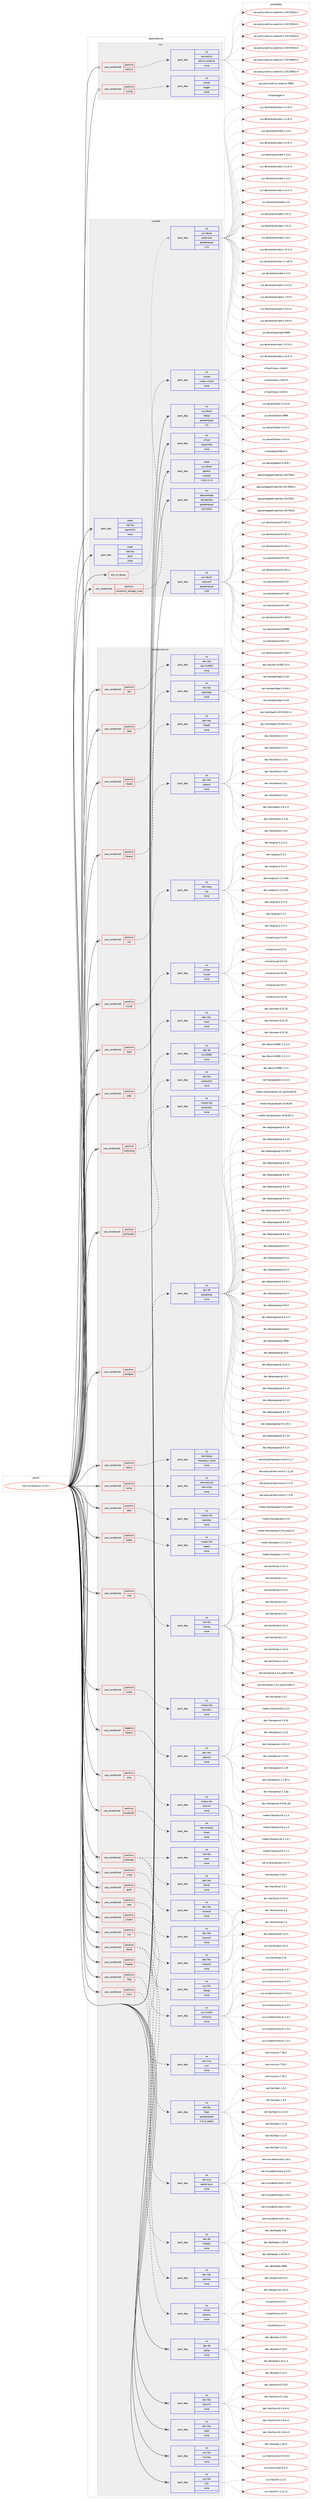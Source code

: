 digraph prolog {

# *************
# Graph options
# *************

newrank=true;
concentrate=true;
compound=true;
graph [rankdir=LR,fontname=Helvetica,fontsize=10,ranksep=1.5];#, ranksep=2.5, nodesep=0.2];
edge  [arrowhead=vee];
node  [fontname=Helvetica,fontsize=10];

# **********
# The ebuild
# **********

subgraph cluster_leftcol {
color=gray;
rank=same;
label=<<i>ebuild</i>>;
id [label="net-misc/asterisk-11.25.1", color=red, width=4, href="../net-misc/asterisk-11.25.1.svg"];
}

# ****************
# The dependencies
# ****************

subgraph cluster_midcol {
color=gray;
label=<<i>dependencies</i>>;
subgraph cluster_compile {
fillcolor="#eeeeee";
style=filled;
label=<<i>compile</i>>;
subgraph any6948 {
dependency423061 [label=<<TABLE BORDER="0" CELLBORDER="1" CELLSPACING="0" CELLPADDING="4"><TR><TD CELLPADDING="10">any_of_group</TD></TR></TABLE>>, shape=none, color=red];subgraph pack311138 {
dependency423062 [label=<<TABLE BORDER="0" CELLBORDER="1" CELLSPACING="0" CELLPADDING="4" WIDTH="220"><TR><TD ROWSPAN="6" CELLPADDING="30">pack_dep</TD></TR><TR><TD WIDTH="110">no</TD></TR><TR><TD>sys-devel</TD></TR><TR><TD>automake</TD></TR><TR><TD>greaterequal</TD></TR><TR><TD>1.15</TD></TR></TABLE>>, shape=none, color=blue];
}
dependency423061:e -> dependency423062:w [weight=20,style="dotted",arrowhead="oinv"];
}
id:e -> dependency423061:w [weight=20,style="solid",arrowhead="vee"];
subgraph cond104782 {
dependency423063 [label=<<TABLE BORDER="0" CELLBORDER="1" CELLSPACING="0" CELLPADDING="4"><TR><TD ROWSPAN="3" CELLPADDING="10">use_conditional</TD></TR><TR><TD>positive</TD></TR><TR><TD>voicemail_storage_imap</TD></TR></TABLE>>, shape=none, color=red];
subgraph pack311139 {
dependency423064 [label=<<TABLE BORDER="0" CELLBORDER="1" CELLSPACING="0" CELLPADDING="4" WIDTH="220"><TR><TD ROWSPAN="6" CELLPADDING="30">pack_dep</TD></TR><TR><TD WIDTH="110">no</TD></TR><TR><TD>virtual</TD></TR><TR><TD>imap-c-client</TD></TR><TR><TD>none</TD></TR><TR><TD></TD></TR></TABLE>>, shape=none, color=blue];
}
dependency423063:e -> dependency423064:w [weight=20,style="dashed",arrowhead="vee"];
}
id:e -> dependency423063:w [weight=20,style="solid",arrowhead="vee"];
subgraph pack311140 {
dependency423065 [label=<<TABLE BORDER="0" CELLBORDER="1" CELLSPACING="0" CELLPADDING="4" WIDTH="220"><TR><TD ROWSPAN="6" CELLPADDING="30">pack_dep</TD></TR><TR><TD WIDTH="110">no</TD></TR><TR><TD>app-portage</TD></TR><TR><TD>elt-patches</TD></TR><TR><TD>greaterequal</TD></TR><TR><TD>20170422</TD></TR></TABLE>>, shape=none, color=blue];
}
id:e -> dependency423065:w [weight=20,style="solid",arrowhead="vee"];
subgraph pack311141 {
dependency423066 [label=<<TABLE BORDER="0" CELLBORDER="1" CELLSPACING="0" CELLPADDING="4" WIDTH="220"><TR><TD ROWSPAN="6" CELLPADDING="30">pack_dep</TD></TR><TR><TD WIDTH="110">no</TD></TR><TR><TD>sys-devel</TD></TR><TR><TD>autoconf</TD></TR><TR><TD>greaterequal</TD></TR><TR><TD>2.69</TD></TR></TABLE>>, shape=none, color=blue];
}
id:e -> dependency423066:w [weight=20,style="solid",arrowhead="vee"];
subgraph pack311142 {
dependency423067 [label=<<TABLE BORDER="0" CELLBORDER="1" CELLSPACING="0" CELLPADDING="4" WIDTH="220"><TR><TD ROWSPAN="6" CELLPADDING="30">pack_dep</TD></TR><TR><TD WIDTH="110">no</TD></TR><TR><TD>sys-devel</TD></TR><TR><TD>libtool</TD></TR><TR><TD>greaterequal</TD></TR><TR><TD>2.4</TD></TR></TABLE>>, shape=none, color=blue];
}
id:e -> dependency423067:w [weight=20,style="solid",arrowhead="vee"];
subgraph pack311143 {
dependency423068 [label=<<TABLE BORDER="0" CELLBORDER="1" CELLSPACING="0" CELLPADDING="4" WIDTH="220"><TR><TD ROWSPAN="6" CELLPADDING="30">pack_dep</TD></TR><TR><TD WIDTH="110">no</TD></TR><TR><TD>virtual</TD></TR><TR><TD>pkgconfig</TD></TR><TR><TD>none</TD></TR><TR><TD></TD></TR></TABLE>>, shape=none, color=blue];
}
id:e -> dependency423068:w [weight=20,style="solid",arrowhead="vee"];
subgraph pack311144 {
dependency423069 [label=<<TABLE BORDER="0" CELLBORDER="1" CELLSPACING="0" CELLPADDING="4" WIDTH="220"><TR><TD ROWSPAN="6" CELLPADDING="30">pack_dep</TD></TR><TR><TD WIDTH="110">weak</TD></TR><TR><TD>net-libs</TD></TR><TR><TD>openh323</TD></TR><TR><TD>none</TD></TR><TR><TD></TD></TR></TABLE>>, shape=none, color=blue];
}
id:e -> dependency423069:w [weight=20,style="solid",arrowhead="vee"];
subgraph pack311145 {
dependency423070 [label=<<TABLE BORDER="0" CELLBORDER="1" CELLSPACING="0" CELLPADDING="4" WIDTH="220"><TR><TD ROWSPAN="6" CELLPADDING="30">pack_dep</TD></TR><TR><TD WIDTH="110">weak</TD></TR><TR><TD>net-libs</TD></TR><TR><TD>pjsip</TD></TR><TR><TD>none</TD></TR><TR><TD></TD></TR></TABLE>>, shape=none, color=blue];
}
id:e -> dependency423070:w [weight=20,style="solid",arrowhead="vee"];
subgraph pack311146 {
dependency423071 [label=<<TABLE BORDER="0" CELLBORDER="1" CELLSPACING="0" CELLPADDING="4" WIDTH="220"><TR><TD ROWSPAN="6" CELLPADDING="30">pack_dep</TD></TR><TR><TD WIDTH="110">weak</TD></TR><TR><TD>sys-devel</TD></TR><TR><TD>gettext</TD></TR><TR><TD>smaller</TD></TR><TR><TD>0.18.1.1-r3</TD></TR></TABLE>>, shape=none, color=blue];
}
id:e -> dependency423071:w [weight=20,style="solid",arrowhead="vee"];
}
subgraph cluster_compileandrun {
fillcolor="#eeeeee";
style=filled;
label=<<i>compile and run</i>>;
subgraph cond104783 {
dependency423072 [label=<<TABLE BORDER="0" CELLBORDER="1" CELLSPACING="0" CELLPADDING="4"><TR><TD ROWSPAN="3" CELLPADDING="10">use_conditional</TD></TR><TR><TD>negative</TD></TR><TR><TD>libressl</TD></TR></TABLE>>, shape=none, color=red];
subgraph pack311147 {
dependency423073 [label=<<TABLE BORDER="0" CELLBORDER="1" CELLSPACING="0" CELLPADDING="4" WIDTH="220"><TR><TD ROWSPAN="6" CELLPADDING="30">pack_dep</TD></TR><TR><TD WIDTH="110">no</TD></TR><TR><TD>dev-libs</TD></TR><TR><TD>openssl</TD></TR><TR><TD>none</TD></TR><TR><TD></TD></TR></TABLE>>, shape=none, color=blue];
}
dependency423072:e -> dependency423073:w [weight=20,style="dashed",arrowhead="vee"];
}
id:e -> dependency423072:w [weight=20,style="solid",arrowhead="odotvee"];
subgraph cond104784 {
dependency423074 [label=<<TABLE BORDER="0" CELLBORDER="1" CELLSPACING="0" CELLPADDING="4"><TR><TD ROWSPAN="3" CELLPADDING="10">use_conditional</TD></TR><TR><TD>positive</TD></TR><TR><TD>alsa</TD></TR></TABLE>>, shape=none, color=red];
subgraph pack311148 {
dependency423075 [label=<<TABLE BORDER="0" CELLBORDER="1" CELLSPACING="0" CELLPADDING="4" WIDTH="220"><TR><TD ROWSPAN="6" CELLPADDING="30">pack_dep</TD></TR><TR><TD WIDTH="110">no</TD></TR><TR><TD>media-libs</TD></TR><TR><TD>alsa-lib</TD></TR><TR><TD>none</TD></TR><TR><TD></TD></TR></TABLE>>, shape=none, color=blue];
}
dependency423074:e -> dependency423075:w [weight=20,style="dashed",arrowhead="vee"];
}
id:e -> dependency423074:w [weight=20,style="solid",arrowhead="odotvee"];
subgraph cond104785 {
dependency423076 [label=<<TABLE BORDER="0" CELLBORDER="1" CELLSPACING="0" CELLPADDING="4"><TR><TD ROWSPAN="3" CELLPADDING="10">use_conditional</TD></TR><TR><TD>positive</TD></TR><TR><TD>bluetooth</TD></TR></TABLE>>, shape=none, color=red];
subgraph pack311149 {
dependency423077 [label=<<TABLE BORDER="0" CELLBORDER="1" CELLSPACING="0" CELLPADDING="4" WIDTH="220"><TR><TD ROWSPAN="6" CELLPADDING="30">pack_dep</TD></TR><TR><TD WIDTH="110">no</TD></TR><TR><TD>net-wireless</TD></TR><TR><TD>bluez</TD></TR><TR><TD>none</TD></TR><TR><TD></TD></TR></TABLE>>, shape=none, color=blue];
}
dependency423076:e -> dependency423077:w [weight=20,style="dashed",arrowhead="vee"];
}
id:e -> dependency423076:w [weight=20,style="solid",arrowhead="odotvee"];
subgraph cond104786 {
dependency423078 [label=<<TABLE BORDER="0" CELLBORDER="1" CELLSPACING="0" CELLPADDING="4"><TR><TD ROWSPAN="3" CELLPADDING="10">use_conditional</TD></TR><TR><TD>positive</TD></TR><TR><TD>calendar</TD></TR></TABLE>>, shape=none, color=red];
subgraph pack311150 {
dependency423079 [label=<<TABLE BORDER="0" CELLBORDER="1" CELLSPACING="0" CELLPADDING="4" WIDTH="220"><TR><TD ROWSPAN="6" CELLPADDING="30">pack_dep</TD></TR><TR><TD WIDTH="110">no</TD></TR><TR><TD>net-libs</TD></TR><TR><TD>neon</TD></TR><TR><TD>none</TD></TR><TR><TD></TD></TR></TABLE>>, shape=none, color=blue];
}
dependency423078:e -> dependency423079:w [weight=20,style="dashed",arrowhead="vee"];
subgraph pack311151 {
dependency423080 [label=<<TABLE BORDER="0" CELLBORDER="1" CELLSPACING="0" CELLPADDING="4" WIDTH="220"><TR><TD ROWSPAN="6" CELLPADDING="30">pack_dep</TD></TR><TR><TD WIDTH="110">no</TD></TR><TR><TD>dev-libs</TD></TR><TR><TD>libical</TD></TR><TR><TD>none</TD></TR><TR><TD></TD></TR></TABLE>>, shape=none, color=blue];
}
dependency423078:e -> dependency423080:w [weight=20,style="dashed",arrowhead="vee"];
subgraph pack311152 {
dependency423081 [label=<<TABLE BORDER="0" CELLBORDER="1" CELLSPACING="0" CELLPADDING="4" WIDTH="220"><TR><TD ROWSPAN="6" CELLPADDING="30">pack_dep</TD></TR><TR><TD WIDTH="110">no</TD></TR><TR><TD>dev-libs</TD></TR><TR><TD>iksemel</TD></TR><TR><TD>none</TD></TR><TR><TD></TD></TR></TABLE>>, shape=none, color=blue];
}
dependency423078:e -> dependency423081:w [weight=20,style="dashed",arrowhead="vee"];
}
id:e -> dependency423078:w [weight=20,style="solid",arrowhead="odotvee"];
subgraph cond104787 {
dependency423082 [label=<<TABLE BORDER="0" CELLBORDER="1" CELLSPACING="0" CELLPADDING="4"><TR><TD ROWSPAN="3" CELLPADDING="10">use_conditional</TD></TR><TR><TD>positive</TD></TR><TR><TD>caps</TD></TR></TABLE>>, shape=none, color=red];
subgraph pack311153 {
dependency423083 [label=<<TABLE BORDER="0" CELLBORDER="1" CELLSPACING="0" CELLPADDING="4" WIDTH="220"><TR><TD ROWSPAN="6" CELLPADDING="30">pack_dep</TD></TR><TR><TD WIDTH="110">no</TD></TR><TR><TD>sys-libs</TD></TR><TR><TD>libcap</TD></TR><TR><TD>none</TD></TR><TR><TD></TD></TR></TABLE>>, shape=none, color=blue];
}
dependency423082:e -> dependency423083:w [weight=20,style="dashed",arrowhead="vee"];
}
id:e -> dependency423082:w [weight=20,style="solid",arrowhead="odotvee"];
subgraph cond104788 {
dependency423084 [label=<<TABLE BORDER="0" CELLBORDER="1" CELLSPACING="0" CELLPADDING="4"><TR><TD ROWSPAN="3" CELLPADDING="10">use_conditional</TD></TR><TR><TD>positive</TD></TR><TR><TD>cluster</TD></TR></TABLE>>, shape=none, color=red];
subgraph pack311154 {
dependency423085 [label=<<TABLE BORDER="0" CELLBORDER="1" CELLSPACING="0" CELLPADDING="4" WIDTH="220"><TR><TD ROWSPAN="6" CELLPADDING="30">pack_dep</TD></TR><TR><TD WIDTH="110">no</TD></TR><TR><TD>sys-cluster</TD></TR><TR><TD>corosync</TD></TR><TR><TD>none</TD></TR><TR><TD></TD></TR></TABLE>>, shape=none, color=blue];
}
dependency423084:e -> dependency423085:w [weight=20,style="dashed",arrowhead="vee"];
}
id:e -> dependency423084:w [weight=20,style="solid",arrowhead="odotvee"];
subgraph cond104789 {
dependency423086 [label=<<TABLE BORDER="0" CELLBORDER="1" CELLSPACING="0" CELLPADDING="4"><TR><TD ROWSPAN="3" CELLPADDING="10">use_conditional</TD></TR><TR><TD>positive</TD></TR><TR><TD>curl</TD></TR></TABLE>>, shape=none, color=red];
subgraph pack311155 {
dependency423087 [label=<<TABLE BORDER="0" CELLBORDER="1" CELLSPACING="0" CELLPADDING="4" WIDTH="220"><TR><TD ROWSPAN="6" CELLPADDING="30">pack_dep</TD></TR><TR><TD WIDTH="110">no</TD></TR><TR><TD>net-misc</TD></TR><TR><TD>curl</TD></TR><TR><TD>none</TD></TR><TR><TD></TD></TR></TABLE>>, shape=none, color=blue];
}
dependency423086:e -> dependency423087:w [weight=20,style="dashed",arrowhead="vee"];
}
id:e -> dependency423086:w [weight=20,style="solid",arrowhead="odotvee"];
subgraph cond104790 {
dependency423088 [label=<<TABLE BORDER="0" CELLBORDER="1" CELLSPACING="0" CELLPADDING="4"><TR><TD ROWSPAN="3" CELLPADDING="10">use_conditional</TD></TR><TR><TD>positive</TD></TR><TR><TD>dahdi</TD></TR></TABLE>>, shape=none, color=red];
subgraph pack311156 {
dependency423089 [label=<<TABLE BORDER="0" CELLBORDER="1" CELLSPACING="0" CELLPADDING="4" WIDTH="220"><TR><TD ROWSPAN="6" CELLPADDING="30">pack_dep</TD></TR><TR><TD WIDTH="110">no</TD></TR><TR><TD>net-libs</TD></TR><TR><TD>libpri</TD></TR><TR><TD>greaterequal</TD></TR><TR><TD>1.4.12_beta2</TD></TR></TABLE>>, shape=none, color=blue];
}
dependency423088:e -> dependency423089:w [weight=20,style="dashed",arrowhead="vee"];
subgraph pack311157 {
dependency423090 [label=<<TABLE BORDER="0" CELLBORDER="1" CELLSPACING="0" CELLPADDING="4" WIDTH="220"><TR><TD ROWSPAN="6" CELLPADDING="30">pack_dep</TD></TR><TR><TD WIDTH="110">no</TD></TR><TR><TD>net-misc</TD></TR><TR><TD>dahdi-tools</TD></TR><TR><TD>none</TD></TR><TR><TD></TD></TR></TABLE>>, shape=none, color=blue];
}
dependency423088:e -> dependency423090:w [weight=20,style="dashed",arrowhead="vee"];
}
id:e -> dependency423088:w [weight=20,style="solid",arrowhead="odotvee"];
subgraph cond104791 {
dependency423091 [label=<<TABLE BORDER="0" CELLBORDER="1" CELLSPACING="0" CELLPADDING="4"><TR><TD ROWSPAN="3" CELLPADDING="10">use_conditional</TD></TR><TR><TD>positive</TD></TR><TR><TD>freetds</TD></TR></TABLE>>, shape=none, color=red];
subgraph pack311158 {
dependency423092 [label=<<TABLE BORDER="0" CELLBORDER="1" CELLSPACING="0" CELLPADDING="4" WIDTH="220"><TR><TD ROWSPAN="6" CELLPADDING="30">pack_dep</TD></TR><TR><TD WIDTH="110">no</TD></TR><TR><TD>dev-db</TD></TR><TR><TD>freetds</TD></TR><TR><TD>none</TD></TR><TR><TD></TD></TR></TABLE>>, shape=none, color=blue];
}
dependency423091:e -> dependency423092:w [weight=20,style="dashed",arrowhead="vee"];
}
id:e -> dependency423091:w [weight=20,style="solid",arrowhead="odotvee"];
subgraph cond104792 {
dependency423093 [label=<<TABLE BORDER="0" CELLBORDER="1" CELLSPACING="0" CELLPADDING="4"><TR><TD ROWSPAN="3" CELLPADDING="10">use_conditional</TD></TR><TR><TD>positive</TD></TR><TR><TD>gtalk</TD></TR></TABLE>>, shape=none, color=red];
subgraph pack311159 {
dependency423094 [label=<<TABLE BORDER="0" CELLBORDER="1" CELLSPACING="0" CELLPADDING="4" WIDTH="220"><TR><TD ROWSPAN="6" CELLPADDING="30">pack_dep</TD></TR><TR><TD WIDTH="110">no</TD></TR><TR><TD>dev-libs</TD></TR><TR><TD>iksemel</TD></TR><TR><TD>none</TD></TR><TR><TD></TD></TR></TABLE>>, shape=none, color=blue];
}
dependency423093:e -> dependency423094:w [weight=20,style="dashed",arrowhead="vee"];
}
id:e -> dependency423093:w [weight=20,style="solid",arrowhead="odotvee"];
subgraph cond104793 {
dependency423095 [label=<<TABLE BORDER="0" CELLBORDER="1" CELLSPACING="0" CELLPADDING="4"><TR><TD ROWSPAN="3" CELLPADDING="10">use_conditional</TD></TR><TR><TD>positive</TD></TR><TR><TD>http</TD></TR></TABLE>>, shape=none, color=red];
subgraph pack311160 {
dependency423096 [label=<<TABLE BORDER="0" CELLBORDER="1" CELLSPACING="0" CELLPADDING="4" WIDTH="220"><TR><TD ROWSPAN="6" CELLPADDING="30">pack_dep</TD></TR><TR><TD WIDTH="110">no</TD></TR><TR><TD>dev-libs</TD></TR><TR><TD>gmime</TD></TR><TR><TD>none</TD></TR><TR><TD></TD></TR></TABLE>>, shape=none, color=blue];
}
dependency423095:e -> dependency423096:w [weight=20,style="dashed",arrowhead="vee"];
}
id:e -> dependency423095:w [weight=20,style="solid",arrowhead="odotvee"];
subgraph cond104794 {
dependency423097 [label=<<TABLE BORDER="0" CELLBORDER="1" CELLSPACING="0" CELLPADDING="4"><TR><TD ROWSPAN="3" CELLPADDING="10">use_conditional</TD></TR><TR><TD>positive</TD></TR><TR><TD>iconv</TD></TR></TABLE>>, shape=none, color=red];
subgraph pack311161 {
dependency423098 [label=<<TABLE BORDER="0" CELLBORDER="1" CELLSPACING="0" CELLPADDING="4" WIDTH="220"><TR><TD ROWSPAN="6" CELLPADDING="30">pack_dep</TD></TR><TR><TD WIDTH="110">no</TD></TR><TR><TD>virtual</TD></TR><TR><TD>libiconv</TD></TR><TR><TD>none</TD></TR><TR><TD></TD></TR></TABLE>>, shape=none, color=blue];
}
dependency423097:e -> dependency423098:w [weight=20,style="dashed",arrowhead="vee"];
}
id:e -> dependency423097:w [weight=20,style="solid",arrowhead="odotvee"];
subgraph cond104795 {
dependency423099 [label=<<TABLE BORDER="0" CELLBORDER="1" CELLSPACING="0" CELLPADDING="4"><TR><TD ROWSPAN="3" CELLPADDING="10">use_conditional</TD></TR><TR><TD>positive</TD></TR><TR><TD>ilbc</TD></TR></TABLE>>, shape=none, color=red];
subgraph pack311162 {
dependency423100 [label=<<TABLE BORDER="0" CELLBORDER="1" CELLSPACING="0" CELLPADDING="4" WIDTH="220"><TR><TD ROWSPAN="6" CELLPADDING="30">pack_dep</TD></TR><TR><TD WIDTH="110">no</TD></TR><TR><TD>dev-libs</TD></TR><TR><TD>ilbc-rfc3951</TD></TR><TR><TD>none</TD></TR><TR><TD></TD></TR></TABLE>>, shape=none, color=blue];
}
dependency423099:e -> dependency423100:w [weight=20,style="dashed",arrowhead="vee"];
}
id:e -> dependency423099:w [weight=20,style="solid",arrowhead="odotvee"];
subgraph cond104796 {
dependency423101 [label=<<TABLE BORDER="0" CELLBORDER="1" CELLSPACING="0" CELLPADDING="4"><TR><TD ROWSPAN="3" CELLPADDING="10">use_conditional</TD></TR><TR><TD>positive</TD></TR><TR><TD>ldap</TD></TR></TABLE>>, shape=none, color=red];
subgraph pack311163 {
dependency423102 [label=<<TABLE BORDER="0" CELLBORDER="1" CELLSPACING="0" CELLPADDING="4" WIDTH="220"><TR><TD ROWSPAN="6" CELLPADDING="30">pack_dep</TD></TR><TR><TD WIDTH="110">no</TD></TR><TR><TD>net-nds</TD></TR><TR><TD>openldap</TD></TR><TR><TD>none</TD></TR><TR><TD></TD></TR></TABLE>>, shape=none, color=blue];
}
dependency423101:e -> dependency423102:w [weight=20,style="dashed",arrowhead="vee"];
}
id:e -> dependency423101:w [weight=20,style="solid",arrowhead="odotvee"];
subgraph cond104797 {
dependency423103 [label=<<TABLE BORDER="0" CELLBORDER="1" CELLSPACING="0" CELLPADDING="4"><TR><TD ROWSPAN="3" CELLPADDING="10">use_conditional</TD></TR><TR><TD>positive</TD></TR><TR><TD>libedit</TD></TR></TABLE>>, shape=none, color=red];
subgraph pack311164 {
dependency423104 [label=<<TABLE BORDER="0" CELLBORDER="1" CELLSPACING="0" CELLPADDING="4" WIDTH="220"><TR><TD ROWSPAN="6" CELLPADDING="30">pack_dep</TD></TR><TR><TD WIDTH="110">no</TD></TR><TR><TD>dev-libs</TD></TR><TR><TD>libedit</TD></TR><TR><TD>none</TD></TR><TR><TD></TD></TR></TABLE>>, shape=none, color=blue];
}
dependency423103:e -> dependency423104:w [weight=20,style="dashed",arrowhead="vee"];
}
id:e -> dependency423103:w [weight=20,style="solid",arrowhead="odotvee"];
subgraph cond104798 {
dependency423105 [label=<<TABLE BORDER="0" CELLBORDER="1" CELLSPACING="0" CELLPADDING="4"><TR><TD ROWSPAN="3" CELLPADDING="10">use_conditional</TD></TR><TR><TD>positive</TD></TR><TR><TD>libressl</TD></TR></TABLE>>, shape=none, color=red];
subgraph pack311165 {
dependency423106 [label=<<TABLE BORDER="0" CELLBORDER="1" CELLSPACING="0" CELLPADDING="4" WIDTH="220"><TR><TD ROWSPAN="6" CELLPADDING="30">pack_dep</TD></TR><TR><TD WIDTH="110">no</TD></TR><TR><TD>dev-libs</TD></TR><TR><TD>libressl</TD></TR><TR><TD>none</TD></TR><TR><TD></TD></TR></TABLE>>, shape=none, color=blue];
}
dependency423105:e -> dependency423106:w [weight=20,style="dashed",arrowhead="vee"];
}
id:e -> dependency423105:w [weight=20,style="solid",arrowhead="odotvee"];
subgraph cond104799 {
dependency423107 [label=<<TABLE BORDER="0" CELLBORDER="1" CELLSPACING="0" CELLPADDING="4"><TR><TD ROWSPAN="3" CELLPADDING="10">use_conditional</TD></TR><TR><TD>positive</TD></TR><TR><TD>lua</TD></TR></TABLE>>, shape=none, color=red];
subgraph pack311166 {
dependency423108 [label=<<TABLE BORDER="0" CELLBORDER="1" CELLSPACING="0" CELLPADDING="4" WIDTH="220"><TR><TD ROWSPAN="6" CELLPADDING="30">pack_dep</TD></TR><TR><TD WIDTH="110">no</TD></TR><TR><TD>dev-lang</TD></TR><TR><TD>lua</TD></TR><TR><TD>none</TD></TR><TR><TD></TD></TR></TABLE>>, shape=none, color=blue];
}
dependency423107:e -> dependency423108:w [weight=20,style="dashed",arrowhead="vee"];
}
id:e -> dependency423107:w [weight=20,style="solid",arrowhead="odotvee"];
subgraph cond104800 {
dependency423109 [label=<<TABLE BORDER="0" CELLBORDER="1" CELLSPACING="0" CELLPADDING="4"><TR><TD ROWSPAN="3" CELLPADDING="10">use_conditional</TD></TR><TR><TD>positive</TD></TR><TR><TD>mysql</TD></TR></TABLE>>, shape=none, color=red];
subgraph pack311167 {
dependency423110 [label=<<TABLE BORDER="0" CELLBORDER="1" CELLSPACING="0" CELLPADDING="4" WIDTH="220"><TR><TD ROWSPAN="6" CELLPADDING="30">pack_dep</TD></TR><TR><TD WIDTH="110">no</TD></TR><TR><TD>virtual</TD></TR><TR><TD>mysql</TD></TR><TR><TD>none</TD></TR><TR><TD></TD></TR></TABLE>>, shape=none, color=blue];
}
dependency423109:e -> dependency423110:w [weight=20,style="dashed",arrowhead="vee"];
}
id:e -> dependency423109:w [weight=20,style="solid",arrowhead="odotvee"];
subgraph cond104801 {
dependency423111 [label=<<TABLE BORDER="0" CELLBORDER="1" CELLSPACING="0" CELLPADDING="4"><TR><TD ROWSPAN="3" CELLPADDING="10">use_conditional</TD></TR><TR><TD>positive</TD></TR><TR><TD>newt</TD></TR></TABLE>>, shape=none, color=red];
subgraph pack311168 {
dependency423112 [label=<<TABLE BORDER="0" CELLBORDER="1" CELLSPACING="0" CELLPADDING="4" WIDTH="220"><TR><TD ROWSPAN="6" CELLPADDING="30">pack_dep</TD></TR><TR><TD WIDTH="110">no</TD></TR><TR><TD>dev-libs</TD></TR><TR><TD>newt</TD></TR><TR><TD>none</TD></TR><TR><TD></TD></TR></TABLE>>, shape=none, color=blue];
}
dependency423111:e -> dependency423112:w [weight=20,style="dashed",arrowhead="vee"];
}
id:e -> dependency423111:w [weight=20,style="solid",arrowhead="odotvee"];
subgraph cond104802 {
dependency423113 [label=<<TABLE BORDER="0" CELLBORDER="1" CELLSPACING="0" CELLPADDING="4"><TR><TD ROWSPAN="3" CELLPADDING="10">use_conditional</TD></TR><TR><TD>positive</TD></TR><TR><TD>odbc</TD></TR></TABLE>>, shape=none, color=red];
subgraph pack311169 {
dependency423114 [label=<<TABLE BORDER="0" CELLBORDER="1" CELLSPACING="0" CELLPADDING="4" WIDTH="220"><TR><TD ROWSPAN="6" CELLPADDING="30">pack_dep</TD></TR><TR><TD WIDTH="110">no</TD></TR><TR><TD>dev-db</TD></TR><TR><TD>unixODBC</TD></TR><TR><TD>none</TD></TR><TR><TD></TD></TR></TABLE>>, shape=none, color=blue];
}
dependency423113:e -> dependency423114:w [weight=20,style="dashed",arrowhead="vee"];
}
id:e -> dependency423113:w [weight=20,style="solid",arrowhead="odotvee"];
subgraph cond104803 {
dependency423115 [label=<<TABLE BORDER="0" CELLBORDER="1" CELLSPACING="0" CELLPADDING="4"><TR><TD ROWSPAN="3" CELLPADDING="10">use_conditional</TD></TR><TR><TD>positive</TD></TR><TR><TD>osplookup</TD></TR></TABLE>>, shape=none, color=red];
subgraph pack311170 {
dependency423116 [label=<<TABLE BORDER="0" CELLBORDER="1" CELLSPACING="0" CELLPADDING="4" WIDTH="220"><TR><TD ROWSPAN="6" CELLPADDING="30">pack_dep</TD></TR><TR><TD WIDTH="110">no</TD></TR><TR><TD>net-libs</TD></TR><TR><TD>osptoolkit</TD></TR><TR><TD>none</TD></TR><TR><TD></TD></TR></TABLE>>, shape=none, color=blue];
}
dependency423115:e -> dependency423116:w [weight=20,style="dashed",arrowhead="vee"];
}
id:e -> dependency423115:w [weight=20,style="solid",arrowhead="odotvee"];
subgraph cond104804 {
dependency423117 [label=<<TABLE BORDER="0" CELLBORDER="1" CELLSPACING="0" CELLPADDING="4"><TR><TD ROWSPAN="3" CELLPADDING="10">use_conditional</TD></TR><TR><TD>positive</TD></TR><TR><TD>portaudio</TD></TR></TABLE>>, shape=none, color=red];
subgraph pack311171 {
dependency423118 [label=<<TABLE BORDER="0" CELLBORDER="1" CELLSPACING="0" CELLPADDING="4" WIDTH="220"><TR><TD ROWSPAN="6" CELLPADDING="30">pack_dep</TD></TR><TR><TD WIDTH="110">no</TD></TR><TR><TD>media-libs</TD></TR><TR><TD>portaudio</TD></TR><TR><TD>none</TD></TR><TR><TD></TD></TR></TABLE>>, shape=none, color=blue];
}
dependency423117:e -> dependency423118:w [weight=20,style="dashed",arrowhead="vee"];
}
id:e -> dependency423117:w [weight=20,style="solid",arrowhead="odotvee"];
subgraph cond104805 {
dependency423119 [label=<<TABLE BORDER="0" CELLBORDER="1" CELLSPACING="0" CELLPADDING="4"><TR><TD ROWSPAN="3" CELLPADDING="10">use_conditional</TD></TR><TR><TD>positive</TD></TR><TR><TD>postgres</TD></TR></TABLE>>, shape=none, color=red];
subgraph pack311172 {
dependency423120 [label=<<TABLE BORDER="0" CELLBORDER="1" CELLSPACING="0" CELLPADDING="4" WIDTH="220"><TR><TD ROWSPAN="6" CELLPADDING="30">pack_dep</TD></TR><TR><TD WIDTH="110">no</TD></TR><TR><TD>dev-db</TD></TR><TR><TD>postgresql</TD></TR><TR><TD>none</TD></TR><TR><TD></TD></TR></TABLE>>, shape=none, color=blue];
}
dependency423119:e -> dependency423120:w [weight=20,style="dashed",arrowhead="vee"];
}
id:e -> dependency423119:w [weight=20,style="solid",arrowhead="odotvee"];
subgraph cond104806 {
dependency423121 [label=<<TABLE BORDER="0" CELLBORDER="1" CELLSPACING="0" CELLPADDING="4"><TR><TD ROWSPAN="3" CELLPADDING="10">use_conditional</TD></TR><TR><TD>positive</TD></TR><TR><TD>radius</TD></TR></TABLE>>, shape=none, color=red];
subgraph pack311173 {
dependency423122 [label=<<TABLE BORDER="0" CELLBORDER="1" CELLSPACING="0" CELLPADDING="4" WIDTH="220"><TR><TD ROWSPAN="6" CELLPADDING="30">pack_dep</TD></TR><TR><TD WIDTH="110">no</TD></TR><TR><TD>net-dialup</TD></TR><TR><TD>freeradius-client</TD></TR><TR><TD>none</TD></TR><TR><TD></TD></TR></TABLE>>, shape=none, color=blue];
}
dependency423121:e -> dependency423122:w [weight=20,style="dashed",arrowhead="vee"];
}
id:e -> dependency423121:w [weight=20,style="solid",arrowhead="odotvee"];
subgraph cond104807 {
dependency423123 [label=<<TABLE BORDER="0" CELLBORDER="1" CELLSPACING="0" CELLPADDING="4"><TR><TD ROWSPAN="3" CELLPADDING="10">use_conditional</TD></TR><TR><TD>positive</TD></TR><TR><TD>snmp</TD></TR></TABLE>>, shape=none, color=red];
subgraph pack311174 {
dependency423124 [label=<<TABLE BORDER="0" CELLBORDER="1" CELLSPACING="0" CELLPADDING="4" WIDTH="220"><TR><TD ROWSPAN="6" CELLPADDING="30">pack_dep</TD></TR><TR><TD WIDTH="110">no</TD></TR><TR><TD>net-analyzer</TD></TR><TR><TD>net-snmp</TD></TR><TR><TD>none</TD></TR><TR><TD></TD></TR></TABLE>>, shape=none, color=blue];
}
dependency423123:e -> dependency423124:w [weight=20,style="dashed",arrowhead="vee"];
}
id:e -> dependency423123:w [weight=20,style="solid",arrowhead="odotvee"];
subgraph cond104808 {
dependency423125 [label=<<TABLE BORDER="0" CELLBORDER="1" CELLSPACING="0" CELLPADDING="4"><TR><TD ROWSPAN="3" CELLPADDING="10">use_conditional</TD></TR><TR><TD>positive</TD></TR><TR><TD>span</TD></TR></TABLE>>, shape=none, color=red];
subgraph pack311175 {
dependency423126 [label=<<TABLE BORDER="0" CELLBORDER="1" CELLSPACING="0" CELLPADDING="4" WIDTH="220"><TR><TD ROWSPAN="6" CELLPADDING="30">pack_dep</TD></TR><TR><TD WIDTH="110">no</TD></TR><TR><TD>media-libs</TD></TR><TR><TD>spandsp</TD></TR><TR><TD>none</TD></TR><TR><TD></TD></TR></TABLE>>, shape=none, color=blue];
}
dependency423125:e -> dependency423126:w [weight=20,style="dashed",arrowhead="vee"];
}
id:e -> dependency423125:w [weight=20,style="solid",arrowhead="odotvee"];
subgraph cond104809 {
dependency423127 [label=<<TABLE BORDER="0" CELLBORDER="1" CELLSPACING="0" CELLPADDING="4"><TR><TD ROWSPAN="3" CELLPADDING="10">use_conditional</TD></TR><TR><TD>positive</TD></TR><TR><TD>speex</TD></TR></TABLE>>, shape=none, color=red];
subgraph pack311176 {
dependency423128 [label=<<TABLE BORDER="0" CELLBORDER="1" CELLSPACING="0" CELLPADDING="4" WIDTH="220"><TR><TD ROWSPAN="6" CELLPADDING="30">pack_dep</TD></TR><TR><TD WIDTH="110">no</TD></TR><TR><TD>media-libs</TD></TR><TR><TD>speex</TD></TR><TR><TD>none</TD></TR><TR><TD></TD></TR></TABLE>>, shape=none, color=blue];
}
dependency423127:e -> dependency423128:w [weight=20,style="dashed",arrowhead="vee"];
}
id:e -> dependency423127:w [weight=20,style="solid",arrowhead="odotvee"];
subgraph cond104810 {
dependency423129 [label=<<TABLE BORDER="0" CELLBORDER="1" CELLSPACING="0" CELLPADDING="4"><TR><TD ROWSPAN="3" CELLPADDING="10">use_conditional</TD></TR><TR><TD>positive</TD></TR><TR><TD>srtp</TD></TR></TABLE>>, shape=none, color=red];
subgraph pack311177 {
dependency423130 [label=<<TABLE BORDER="0" CELLBORDER="1" CELLSPACING="0" CELLPADDING="4" WIDTH="220"><TR><TD ROWSPAN="6" CELLPADDING="30">pack_dep</TD></TR><TR><TD WIDTH="110">no</TD></TR><TR><TD>net-libs</TD></TR><TR><TD>libsrtp</TD></TR><TR><TD>none</TD></TR><TR><TD></TD></TR></TABLE>>, shape=none, color=blue];
}
dependency423129:e -> dependency423130:w [weight=20,style="dashed",arrowhead="vee"];
}
id:e -> dependency423129:w [weight=20,style="solid",arrowhead="odotvee"];
subgraph cond104811 {
dependency423131 [label=<<TABLE BORDER="0" CELLBORDER="1" CELLSPACING="0" CELLPADDING="4"><TR><TD ROWSPAN="3" CELLPADDING="10">use_conditional</TD></TR><TR><TD>positive</TD></TR><TR><TD>vorbis</TD></TR></TABLE>>, shape=none, color=red];
subgraph pack311178 {
dependency423132 [label=<<TABLE BORDER="0" CELLBORDER="1" CELLSPACING="0" CELLPADDING="4" WIDTH="220"><TR><TD ROWSPAN="6" CELLPADDING="30">pack_dep</TD></TR><TR><TD WIDTH="110">no</TD></TR><TR><TD>media-libs</TD></TR><TR><TD>libvorbis</TD></TR><TR><TD>none</TD></TR><TR><TD></TD></TR></TABLE>>, shape=none, color=blue];
}
dependency423131:e -> dependency423132:w [weight=20,style="dashed",arrowhead="vee"];
}
id:e -> dependency423131:w [weight=20,style="solid",arrowhead="odotvee"];
subgraph cond104812 {
dependency423133 [label=<<TABLE BORDER="0" CELLBORDER="1" CELLSPACING="0" CELLPADDING="4"><TR><TD ROWSPAN="3" CELLPADDING="10">use_conditional</TD></TR><TR><TD>positive</TD></TR><TR><TD>xmpp</TD></TR></TABLE>>, shape=none, color=red];
subgraph pack311179 {
dependency423134 [label=<<TABLE BORDER="0" CELLBORDER="1" CELLSPACING="0" CELLPADDING="4" WIDTH="220"><TR><TD ROWSPAN="6" CELLPADDING="30">pack_dep</TD></TR><TR><TD WIDTH="110">no</TD></TR><TR><TD>dev-libs</TD></TR><TR><TD>iksemel</TD></TR><TR><TD>none</TD></TR><TR><TD></TD></TR></TABLE>>, shape=none, color=blue];
}
dependency423133:e -> dependency423134:w [weight=20,style="dashed",arrowhead="vee"];
}
id:e -> dependency423133:w [weight=20,style="solid",arrowhead="odotvee"];
subgraph pack311180 {
dependency423135 [label=<<TABLE BORDER="0" CELLBORDER="1" CELLSPACING="0" CELLPADDING="4" WIDTH="220"><TR><TD ROWSPAN="6" CELLPADDING="30">pack_dep</TD></TR><TR><TD WIDTH="110">no</TD></TR><TR><TD>dev-db</TD></TR><TR><TD>sqlite</TD></TR><TR><TD>none</TD></TR><TR><TD></TD></TR></TABLE>>, shape=none, color=blue];
}
id:e -> dependency423135:w [weight=20,style="solid",arrowhead="odotvee"];
subgraph pack311181 {
dependency423136 [label=<<TABLE BORDER="0" CELLBORDER="1" CELLSPACING="0" CELLPADDING="4" WIDTH="220"><TR><TD ROWSPAN="6" CELLPADDING="30">pack_dep</TD></TR><TR><TD WIDTH="110">no</TD></TR><TR><TD>dev-libs</TD></TR><TR><TD>libxml2</TD></TR><TR><TD>none</TD></TR><TR><TD></TD></TR></TABLE>>, shape=none, color=blue];
}
id:e -> dependency423136:w [weight=20,style="solid",arrowhead="odotvee"];
subgraph pack311182 {
dependency423137 [label=<<TABLE BORDER="0" CELLBORDER="1" CELLSPACING="0" CELLPADDING="4" WIDTH="220"><TR><TD ROWSPAN="6" CELLPADDING="30">pack_dep</TD></TR><TR><TD WIDTH="110">no</TD></TR><TR><TD>dev-libs</TD></TR><TR><TD>popt</TD></TR><TR><TD>none</TD></TR><TR><TD></TD></TR></TABLE>>, shape=none, color=blue];
}
id:e -> dependency423137:w [weight=20,style="solid",arrowhead="odotvee"];
subgraph pack311183 {
dependency423138 [label=<<TABLE BORDER="0" CELLBORDER="1" CELLSPACING="0" CELLPADDING="4" WIDTH="220"><TR><TD ROWSPAN="6" CELLPADDING="30">pack_dep</TD></TR><TR><TD WIDTH="110">no</TD></TR><TR><TD>sys-libs</TD></TR><TR><TD>ncurses</TD></TR><TR><TD>none</TD></TR><TR><TD></TD></TR></TABLE>>, shape=none, color=blue];
}
id:e -> dependency423138:w [weight=20,style="solid",arrowhead="odotvee"];
subgraph pack311184 {
dependency423139 [label=<<TABLE BORDER="0" CELLBORDER="1" CELLSPACING="0" CELLPADDING="4" WIDTH="220"><TR><TD ROWSPAN="6" CELLPADDING="30">pack_dep</TD></TR><TR><TD WIDTH="110">no</TD></TR><TR><TD>sys-libs</TD></TR><TR><TD>zlib</TD></TR><TR><TD>none</TD></TR><TR><TD></TD></TR></TABLE>>, shape=none, color=blue];
}
id:e -> dependency423139:w [weight=20,style="solid",arrowhead="odotvee"];
}
subgraph cluster_run {
fillcolor="#eeeeee";
style=filled;
label=<<i>run</i>>;
subgraph cond104813 {
dependency423140 [label=<<TABLE BORDER="0" CELLBORDER="1" CELLSPACING="0" CELLPADDING="4"><TR><TD ROWSPAN="3" CELLPADDING="10">use_conditional</TD></TR><TR><TD>positive</TD></TR><TR><TD>selinux</TD></TR></TABLE>>, shape=none, color=red];
subgraph pack311185 {
dependency423141 [label=<<TABLE BORDER="0" CELLBORDER="1" CELLSPACING="0" CELLPADDING="4" WIDTH="220"><TR><TD ROWSPAN="6" CELLPADDING="30">pack_dep</TD></TR><TR><TD WIDTH="110">no</TD></TR><TR><TD>sec-policy</TD></TR><TR><TD>selinux-asterisk</TD></TR><TR><TD>none</TD></TR><TR><TD></TD></TR></TABLE>>, shape=none, color=blue];
}
dependency423140:e -> dependency423141:w [weight=20,style="dashed",arrowhead="vee"];
}
id:e -> dependency423140:w [weight=20,style="solid",arrowhead="odot"];
subgraph cond104814 {
dependency423142 [label=<<TABLE BORDER="0" CELLBORDER="1" CELLSPACING="0" CELLPADDING="4"><TR><TD ROWSPAN="3" CELLPADDING="10">use_conditional</TD></TR><TR><TD>positive</TD></TR><TR><TD>syslog</TD></TR></TABLE>>, shape=none, color=red];
subgraph pack311186 {
dependency423143 [label=<<TABLE BORDER="0" CELLBORDER="1" CELLSPACING="0" CELLPADDING="4" WIDTH="220"><TR><TD ROWSPAN="6" CELLPADDING="30">pack_dep</TD></TR><TR><TD WIDTH="110">no</TD></TR><TR><TD>virtual</TD></TR><TR><TD>logger</TD></TR><TR><TD>none</TD></TR><TR><TD></TD></TR></TABLE>>, shape=none, color=blue];
}
dependency423142:e -> dependency423143:w [weight=20,style="dashed",arrowhead="vee"];
}
id:e -> dependency423142:w [weight=20,style="solid",arrowhead="odot"];
}
}

# **************
# The candidates
# **************

subgraph cluster_choices {
rank=same;
color=gray;
label=<<i>candidates</i>>;

subgraph choice311138 {
color=black;
nodesep=1;
choice11512111545100101118101108479711711611110997107101454946494846514511449 [label="sys-devel/automake-1.10.3-r1", color=red, width=4,href="../sys-devel/automake-1.10.3-r1.svg"];
choice11512111545100101118101108479711711611110997107101454946494846514511450 [label="sys-devel/automake-1.10.3-r2", color=red, width=4,href="../sys-devel/automake-1.10.3-r2.svg"];
choice11512111545100101118101108479711711611110997107101454946494946544511449 [label="sys-devel/automake-1.11.6-r1", color=red, width=4,href="../sys-devel/automake-1.11.6-r1.svg"];
choice11512111545100101118101108479711711611110997107101454946494946544511450 [label="sys-devel/automake-1.11.6-r2", color=red, width=4,href="../sys-devel/automake-1.11.6-r2.svg"];
choice1151211154510010111810110847971171161111099710710145494649504654 [label="sys-devel/automake-1.12.6", color=red, width=4,href="../sys-devel/automake-1.12.6.svg"];
choice11512111545100101118101108479711711611110997107101454946495046544511449 [label="sys-devel/automake-1.12.6-r1", color=red, width=4,href="../sys-devel/automake-1.12.6-r1.svg"];
choice1151211154510010111810110847971171161111099710710145494649514652 [label="sys-devel/automake-1.13.4", color=red, width=4,href="../sys-devel/automake-1.13.4.svg"];
choice11512111545100101118101108479711711611110997107101454946495146524511449 [label="sys-devel/automake-1.13.4-r1", color=red, width=4,href="../sys-devel/automake-1.13.4-r1.svg"];
choice1151211154510010111810110847971171161111099710710145494649524649 [label="sys-devel/automake-1.14.1", color=red, width=4,href="../sys-devel/automake-1.14.1.svg"];
choice11512111545100101118101108479711711611110997107101454946495246494511449 [label="sys-devel/automake-1.14.1-r1", color=red, width=4,href="../sys-devel/automake-1.14.1-r1.svg"];
choice115121115451001011181011084797117116111109971071014549464953 [label="sys-devel/automake-1.15", color=red, width=4,href="../sys-devel/automake-1.15.svg"];
choice1151211154510010111810110847971171161111099710710145494649534511449 [label="sys-devel/automake-1.15-r1", color=red, width=4,href="../sys-devel/automake-1.15-r1.svg"];
choice1151211154510010111810110847971171161111099710710145494649534511450 [label="sys-devel/automake-1.15-r2", color=red, width=4,href="../sys-devel/automake-1.15-r2.svg"];
choice1151211154510010111810110847971171161111099710710145494649534649 [label="sys-devel/automake-1.15.1", color=red, width=4,href="../sys-devel/automake-1.15.1.svg"];
choice11512111545100101118101108479711711611110997107101454946495346494511449 [label="sys-devel/automake-1.15.1-r1", color=red, width=4,href="../sys-devel/automake-1.15.1-r1.svg"];
choice115121115451001011181011084797117116111109971071014549465295112544511450 [label="sys-devel/automake-1.4_p6-r2", color=red, width=4,href="../sys-devel/automake-1.4_p6-r2.svg"];
choice11512111545100101118101108479711711611110997107101454946534511450 [label="sys-devel/automake-1.5-r2", color=red, width=4,href="../sys-devel/automake-1.5-r2.svg"];
choice115121115451001011181011084797117116111109971071014549465446514511450 [label="sys-devel/automake-1.6.3-r2", color=red, width=4,href="../sys-devel/automake-1.6.3-r2.svg"];
choice115121115451001011181011084797117116111109971071014549465546574511451 [label="sys-devel/automake-1.7.9-r3", color=red, width=4,href="../sys-devel/automake-1.7.9-r3.svg"];
choice115121115451001011181011084797117116111109971071014549465646534511453 [label="sys-devel/automake-1.8.5-r5", color=red, width=4,href="../sys-devel/automake-1.8.5-r5.svg"];
choice115121115451001011181011084797117116111109971071014549465746544511452 [label="sys-devel/automake-1.9.6-r4", color=red, width=4,href="../sys-devel/automake-1.9.6-r4.svg"];
choice115121115451001011181011084797117116111109971071014557575757 [label="sys-devel/automake-9999", color=red, width=4,href="../sys-devel/automake-9999.svg"];
dependency423062:e -> choice11512111545100101118101108479711711611110997107101454946494846514511449:w [style=dotted,weight="100"];
dependency423062:e -> choice11512111545100101118101108479711711611110997107101454946494846514511450:w [style=dotted,weight="100"];
dependency423062:e -> choice11512111545100101118101108479711711611110997107101454946494946544511449:w [style=dotted,weight="100"];
dependency423062:e -> choice11512111545100101118101108479711711611110997107101454946494946544511450:w [style=dotted,weight="100"];
dependency423062:e -> choice1151211154510010111810110847971171161111099710710145494649504654:w [style=dotted,weight="100"];
dependency423062:e -> choice11512111545100101118101108479711711611110997107101454946495046544511449:w [style=dotted,weight="100"];
dependency423062:e -> choice1151211154510010111810110847971171161111099710710145494649514652:w [style=dotted,weight="100"];
dependency423062:e -> choice11512111545100101118101108479711711611110997107101454946495146524511449:w [style=dotted,weight="100"];
dependency423062:e -> choice1151211154510010111810110847971171161111099710710145494649524649:w [style=dotted,weight="100"];
dependency423062:e -> choice11512111545100101118101108479711711611110997107101454946495246494511449:w [style=dotted,weight="100"];
dependency423062:e -> choice115121115451001011181011084797117116111109971071014549464953:w [style=dotted,weight="100"];
dependency423062:e -> choice1151211154510010111810110847971171161111099710710145494649534511449:w [style=dotted,weight="100"];
dependency423062:e -> choice1151211154510010111810110847971171161111099710710145494649534511450:w [style=dotted,weight="100"];
dependency423062:e -> choice1151211154510010111810110847971171161111099710710145494649534649:w [style=dotted,weight="100"];
dependency423062:e -> choice11512111545100101118101108479711711611110997107101454946495346494511449:w [style=dotted,weight="100"];
dependency423062:e -> choice115121115451001011181011084797117116111109971071014549465295112544511450:w [style=dotted,weight="100"];
dependency423062:e -> choice11512111545100101118101108479711711611110997107101454946534511450:w [style=dotted,weight="100"];
dependency423062:e -> choice115121115451001011181011084797117116111109971071014549465446514511450:w [style=dotted,weight="100"];
dependency423062:e -> choice115121115451001011181011084797117116111109971071014549465546574511451:w [style=dotted,weight="100"];
dependency423062:e -> choice115121115451001011181011084797117116111109971071014549465646534511453:w [style=dotted,weight="100"];
dependency423062:e -> choice115121115451001011181011084797117116111109971071014549465746544511452:w [style=dotted,weight="100"];
dependency423062:e -> choice115121115451001011181011084797117116111109971071014557575757:w [style=dotted,weight="100"];
}
subgraph choice311139 {
color=black;
nodesep=1;
choice118105114116117971084710510997112459945991081051011101164548 [label="virtual/imap-c-client-0", color=red, width=4,href="../virtual/imap-c-client-0.svg"];
choice118105114116117971084710510997112459945991081051011101164549 [label="virtual/imap-c-client-1", color=red, width=4,href="../virtual/imap-c-client-1.svg"];
choice118105114116117971084710510997112459945991081051011101164550 [label="virtual/imap-c-client-2", color=red, width=4,href="../virtual/imap-c-client-2.svg"];
dependency423064:e -> choice118105114116117971084710510997112459945991081051011101164548:w [style=dotted,weight="100"];
dependency423064:e -> choice118105114116117971084710510997112459945991081051011101164549:w [style=dotted,weight="100"];
dependency423064:e -> choice118105114116117971084710510997112459945991081051011101164550:w [style=dotted,weight="100"];
}
subgraph choice311140 {
color=black;
nodesep=1;
choice97112112451121111141169710310147101108116451129711699104101115455048495548514955 [label="app-portage/elt-patches-20170317", color=red, width=4,href="../app-portage/elt-patches-20170317.svg"];
choice97112112451121111141169710310147101108116451129711699104101115455048495548525050 [label="app-portage/elt-patches-20170422", color=red, width=4,href="../app-portage/elt-patches-20170422.svg"];
choice97112112451121111141169710310147101108116451129711699104101115455048495548564953 [label="app-portage/elt-patches-20170815", color=red, width=4,href="../app-portage/elt-patches-20170815.svg"];
choice971121124511211111411697103101471011081164511297116991041011154550484955485650544649 [label="app-portage/elt-patches-20170826.1", color=red, width=4,href="../app-portage/elt-patches-20170826.1.svg"];
dependency423065:e -> choice97112112451121111141169710310147101108116451129711699104101115455048495548514955:w [style=dotted,weight="100"];
dependency423065:e -> choice97112112451121111141169710310147101108116451129711699104101115455048495548525050:w [style=dotted,weight="100"];
dependency423065:e -> choice97112112451121111141169710310147101108116451129711699104101115455048495548564953:w [style=dotted,weight="100"];
dependency423065:e -> choice971121124511211111411697103101471011081164511297116991041011154550484955485650544649:w [style=dotted,weight="100"];
}
subgraph choice311141 {
color=black;
nodesep=1;
choice115121115451001011181011084797117116111991111101024550464951 [label="sys-devel/autoconf-2.13", color=red, width=4,href="../sys-devel/autoconf-2.13.svg"];
choice1151211154510010111810110847971171161119911111010245504653574511455 [label="sys-devel/autoconf-2.59-r7", color=red, width=4,href="../sys-devel/autoconf-2.59-r7.svg"];
choice1151211154510010111810110847971171161119911111010245504654494511450 [label="sys-devel/autoconf-2.61-r2", color=red, width=4,href="../sys-devel/autoconf-2.61-r2.svg"];
choice1151211154510010111810110847971171161119911111010245504654504511449 [label="sys-devel/autoconf-2.62-r1", color=red, width=4,href="../sys-devel/autoconf-2.62-r1.svg"];
choice1151211154510010111810110847971171161119911111010245504654514511449 [label="sys-devel/autoconf-2.63-r1", color=red, width=4,href="../sys-devel/autoconf-2.63-r1.svg"];
choice115121115451001011181011084797117116111991111101024550465452 [label="sys-devel/autoconf-2.64", color=red, width=4,href="../sys-devel/autoconf-2.64.svg"];
choice1151211154510010111810110847971171161119911111010245504654534511449 [label="sys-devel/autoconf-2.65-r1", color=red, width=4,href="../sys-devel/autoconf-2.65-r1.svg"];
choice115121115451001011181011084797117116111991111101024550465455 [label="sys-devel/autoconf-2.67", color=red, width=4,href="../sys-devel/autoconf-2.67.svg"];
choice115121115451001011181011084797117116111991111101024550465456 [label="sys-devel/autoconf-2.68", color=red, width=4,href="../sys-devel/autoconf-2.68.svg"];
choice115121115451001011181011084797117116111991111101024550465457 [label="sys-devel/autoconf-2.69", color=red, width=4,href="../sys-devel/autoconf-2.69.svg"];
choice1151211154510010111810110847971171161119911111010245504654574511452 [label="sys-devel/autoconf-2.69-r4", color=red, width=4,href="../sys-devel/autoconf-2.69-r4.svg"];
choice115121115451001011181011084797117116111991111101024557575757 [label="sys-devel/autoconf-9999", color=red, width=4,href="../sys-devel/autoconf-9999.svg"];
dependency423066:e -> choice115121115451001011181011084797117116111991111101024550464951:w [style=dotted,weight="100"];
dependency423066:e -> choice1151211154510010111810110847971171161119911111010245504653574511455:w [style=dotted,weight="100"];
dependency423066:e -> choice1151211154510010111810110847971171161119911111010245504654494511450:w [style=dotted,weight="100"];
dependency423066:e -> choice1151211154510010111810110847971171161119911111010245504654504511449:w [style=dotted,weight="100"];
dependency423066:e -> choice1151211154510010111810110847971171161119911111010245504654514511449:w [style=dotted,weight="100"];
dependency423066:e -> choice115121115451001011181011084797117116111991111101024550465452:w [style=dotted,weight="100"];
dependency423066:e -> choice1151211154510010111810110847971171161119911111010245504654534511449:w [style=dotted,weight="100"];
dependency423066:e -> choice115121115451001011181011084797117116111991111101024550465455:w [style=dotted,weight="100"];
dependency423066:e -> choice115121115451001011181011084797117116111991111101024550465456:w [style=dotted,weight="100"];
dependency423066:e -> choice115121115451001011181011084797117116111991111101024550465457:w [style=dotted,weight="100"];
dependency423066:e -> choice1151211154510010111810110847971171161119911111010245504654574511452:w [style=dotted,weight="100"];
dependency423066:e -> choice115121115451001011181011084797117116111991111101024557575757:w [style=dotted,weight="100"];
}
subgraph choice311142 {
color=black;
nodesep=1;
choice1151211154510010111810110847108105981161111111084550465246544511450 [label="sys-devel/libtool-2.4.6-r2", color=red, width=4,href="../sys-devel/libtool-2.4.6-r2.svg"];
choice1151211154510010111810110847108105981161111111084550465246544511451 [label="sys-devel/libtool-2.4.6-r3", color=red, width=4,href="../sys-devel/libtool-2.4.6-r3.svg"];
choice1151211154510010111810110847108105981161111111084550465246544511452 [label="sys-devel/libtool-2.4.6-r4", color=red, width=4,href="../sys-devel/libtool-2.4.6-r4.svg"];
choice1151211154510010111810110847108105981161111111084557575757 [label="sys-devel/libtool-9999", color=red, width=4,href="../sys-devel/libtool-9999.svg"];
dependency423067:e -> choice1151211154510010111810110847108105981161111111084550465246544511450:w [style=dotted,weight="100"];
dependency423067:e -> choice1151211154510010111810110847108105981161111111084550465246544511451:w [style=dotted,weight="100"];
dependency423067:e -> choice1151211154510010111810110847108105981161111111084550465246544511452:w [style=dotted,weight="100"];
dependency423067:e -> choice1151211154510010111810110847108105981161111111084557575757:w [style=dotted,weight="100"];
}
subgraph choice311143 {
color=black;
nodesep=1;
choice11810511411611797108471121071039911111010210510345484511449 [label="virtual/pkgconfig-0-r1", color=red, width=4,href="../virtual/pkgconfig-0-r1.svg"];
dependency423068:e -> choice11810511411611797108471121071039911111010210510345484511449:w [style=dotted,weight="100"];
}
subgraph choice311144 {
color=black;
nodesep=1;
}
subgraph choice311145 {
color=black;
nodesep=1;
}
subgraph choice311146 {
color=black;
nodesep=1;
choice1151211154510010111810110847103101116116101120116454846495746564649 [label="sys-devel/gettext-0.19.8.1", color=red, width=4,href="../sys-devel/gettext-0.19.8.1.svg"];
dependency423071:e -> choice1151211154510010111810110847103101116116101120116454846495746564649:w [style=dotted,weight="100"];
}
subgraph choice311147 {
color=black;
nodesep=1;
choice1001011184510810598115471111121011101151151084548465746561229511256 [label="dev-libs/openssl-0.9.8z_p8", color=red, width=4,href="../dev-libs/openssl-0.9.8z_p8.svg"];
choice100101118451081059811547111112101110115115108454946484650107 [label="dev-libs/openssl-1.0.2k", color=red, width=4,href="../dev-libs/openssl-1.0.2k.svg"];
choice100101118451081059811547111112101110115115108454946484650108 [label="dev-libs/openssl-1.0.2l", color=red, width=4,href="../dev-libs/openssl-1.0.2l.svg"];
choice1001011184510810598115471111121011101151151084549464846501084511449 [label="dev-libs/openssl-1.0.2l-r1", color=red, width=4,href="../dev-libs/openssl-1.0.2l-r1.svg"];
choice100101118451081059811547111112101110115115108454946484650109 [label="dev-libs/openssl-1.0.2m", color=red, width=4,href="../dev-libs/openssl-1.0.2m.svg"];
choice100101118451081059811547111112101110115115108454946494648102 [label="dev-libs/openssl-1.1.0f", color=red, width=4,href="../dev-libs/openssl-1.1.0f.svg"];
choice1001011184510810598115471111121011101151151084549464946481024511449 [label="dev-libs/openssl-1.1.0f-r1", color=red, width=4,href="../dev-libs/openssl-1.1.0f-r1.svg"];
choice100101118451081059811547111112101110115115108454946494648103 [label="dev-libs/openssl-1.1.0g", color=red, width=4,href="../dev-libs/openssl-1.1.0g.svg"];
dependency423073:e -> choice1001011184510810598115471111121011101151151084548465746561229511256:w [style=dotted,weight="100"];
dependency423073:e -> choice100101118451081059811547111112101110115115108454946484650107:w [style=dotted,weight="100"];
dependency423073:e -> choice100101118451081059811547111112101110115115108454946484650108:w [style=dotted,weight="100"];
dependency423073:e -> choice1001011184510810598115471111121011101151151084549464846501084511449:w [style=dotted,weight="100"];
dependency423073:e -> choice100101118451081059811547111112101110115115108454946484650109:w [style=dotted,weight="100"];
dependency423073:e -> choice100101118451081059811547111112101110115115108454946494648102:w [style=dotted,weight="100"];
dependency423073:e -> choice1001011184510810598115471111121011101151151084549464946481024511449:w [style=dotted,weight="100"];
dependency423073:e -> choice100101118451081059811547111112101110115115108454946494648103:w [style=dotted,weight="100"];
}
subgraph choice311148 {
color=black;
nodesep=1;
choice1091011001059745108105981154797108115974510810598454946494650 [label="media-libs/alsa-lib-1.1.2", color=red, width=4,href="../media-libs/alsa-lib-1.1.2.svg"];
choice1091011001059745108105981154797108115974510810598454946494651 [label="media-libs/alsa-lib-1.1.3", color=red, width=4,href="../media-libs/alsa-lib-1.1.3.svg"];
choice1091011001059745108105981154797108115974510810598454946494652 [label="media-libs/alsa-lib-1.1.4", color=red, width=4,href="../media-libs/alsa-lib-1.1.4.svg"];
choice10910110010597451081059811547971081159745108105984549464946524649 [label="media-libs/alsa-lib-1.1.4.1", color=red, width=4,href="../media-libs/alsa-lib-1.1.4.1.svg"];
dependency423075:e -> choice1091011001059745108105981154797108115974510810598454946494650:w [style=dotted,weight="100"];
dependency423075:e -> choice1091011001059745108105981154797108115974510810598454946494651:w [style=dotted,weight="100"];
dependency423075:e -> choice1091011001059745108105981154797108115974510810598454946494652:w [style=dotted,weight="100"];
dependency423075:e -> choice10910110010597451081059811547971081159745108105984549464946524649:w [style=dotted,weight="100"];
}
subgraph choice311149 {
color=black;
nodesep=1;
choice11010111645119105114101108101115115479810811710112245534652554511449 [label="net-wireless/bluez-5.47-r1", color=red, width=4,href="../net-wireless/bluez-5.47-r1.svg"];
dependency423077:e -> choice11010111645119105114101108101115115479810811710112245534652554511449:w [style=dotted,weight="100"];
}
subgraph choice311150 {
color=black;
nodesep=1;
choice11010111645108105981154711010111111045484651484650 [label="net-libs/neon-0.30.2", color=red, width=4,href="../net-libs/neon-0.30.2.svg"];
dependency423079:e -> choice11010111645108105981154711010111111045484651484650:w [style=dotted,weight="100"];
}
subgraph choice311151 {
color=black;
nodesep=1;
choice100101118451081059811547108105981059997108454946484649 [label="dev-libs/libical-1.0.1", color=red, width=4,href="../dev-libs/libical-1.0.1.svg"];
choice1001011184510810598115471081059810599971084550464846484511450 [label="dev-libs/libical-2.0.0-r2", color=red, width=4,href="../dev-libs/libical-2.0.0-r2.svg"];
dependency423080:e -> choice100101118451081059811547108105981059997108454946484649:w [style=dotted,weight="100"];
dependency423080:e -> choice1001011184510810598115471081059810599971084550464846484511450:w [style=dotted,weight="100"];
}
subgraph choice311152 {
color=black;
nodesep=1;
choice10010111845108105981154710510711510110910110845494651 [label="dev-libs/iksemel-1.3", color=red, width=4,href="../dev-libs/iksemel-1.3.svg"];
choice10010111845108105981154710510711510110910110845494652 [label="dev-libs/iksemel-1.4", color=red, width=4,href="../dev-libs/iksemel-1.4.svg"];
choice100101118451081059811547105107115101109101108454946524511449 [label="dev-libs/iksemel-1.4-r1", color=red, width=4,href="../dev-libs/iksemel-1.4-r1.svg"];
dependency423081:e -> choice10010111845108105981154710510711510110910110845494651:w [style=dotted,weight="100"];
dependency423081:e -> choice10010111845108105981154710510711510110910110845494652:w [style=dotted,weight="100"];
dependency423081:e -> choice100101118451081059811547105107115101109101108454946524511449:w [style=dotted,weight="100"];
}
subgraph choice311153 {
color=black;
nodesep=1;
choice11512111545108105981154710810598999711245504650524511450 [label="sys-libs/libcap-2.24-r2", color=red, width=4,href="../sys-libs/libcap-2.24-r2.svg"];
choice1151211154510810598115471081059899971124550465053 [label="sys-libs/libcap-2.25", color=red, width=4,href="../sys-libs/libcap-2.25.svg"];
dependency423083:e -> choice11512111545108105981154710810598999711245504650524511450:w [style=dotted,weight="100"];
dependency423083:e -> choice1151211154510810598115471081059899971124550465053:w [style=dotted,weight="100"];
}
subgraph choice311154 {
color=black;
nodesep=1;
choice1151211154599108117115116101114479911111411111512111099454946514648 [label="sys-cluster/corosync-1.3.0", color=red, width=4,href="../sys-cluster/corosync-1.3.0.svg"];
choice1151211154599108117115116101114479911111411111512111099454946514653 [label="sys-cluster/corosync-1.3.5", color=red, width=4,href="../sys-cluster/corosync-1.3.5.svg"];
choice1151211154599108117115116101114479911111411111512111099454946524655 [label="sys-cluster/corosync-1.4.7", color=red, width=4,href="../sys-cluster/corosync-1.4.7.svg"];
choice1151211154599108117115116101114479911111411111512111099455046514651 [label="sys-cluster/corosync-2.3.3", color=red, width=4,href="../sys-cluster/corosync-2.3.3.svg"];
choice11512111545991081171151161011144799111114111115121110994550465146524511449 [label="sys-cluster/corosync-2.3.4-r1", color=red, width=4,href="../sys-cluster/corosync-2.3.4-r1.svg"];
choice1151211154599108117115116101114479911111411111512111099455046514653 [label="sys-cluster/corosync-2.3.5", color=red, width=4,href="../sys-cluster/corosync-2.3.5.svg"];
choice1151211154599108117115116101114479911111411111512111099455046524650 [label="sys-cluster/corosync-2.4.2", color=red, width=4,href="../sys-cluster/corosync-2.4.2.svg"];
dependency423085:e -> choice1151211154599108117115116101114479911111411111512111099454946514648:w [style=dotted,weight="100"];
dependency423085:e -> choice1151211154599108117115116101114479911111411111512111099454946514653:w [style=dotted,weight="100"];
dependency423085:e -> choice1151211154599108117115116101114479911111411111512111099454946524655:w [style=dotted,weight="100"];
dependency423085:e -> choice1151211154599108117115116101114479911111411111512111099455046514651:w [style=dotted,weight="100"];
dependency423085:e -> choice11512111545991081171151161011144799111114111115121110994550465146524511449:w [style=dotted,weight="100"];
dependency423085:e -> choice1151211154599108117115116101114479911111411111512111099455046514653:w [style=dotted,weight="100"];
dependency423085:e -> choice1151211154599108117115116101114479911111411111512111099455046524650:w [style=dotted,weight="100"];
}
subgraph choice311155 {
color=black;
nodesep=1;
choice1101011164510910511599479911711410845554653534649 [label="net-misc/curl-7.55.1", color=red, width=4,href="../net-misc/curl-7.55.1.svg"];
choice1101011164510910511599479911711410845554653544648 [label="net-misc/curl-7.56.0", color=red, width=4,href="../net-misc/curl-7.56.0.svg"];
choice1101011164510910511599479911711410845554653544649 [label="net-misc/curl-7.56.1", color=red, width=4,href="../net-misc/curl-7.56.1.svg"];
dependency423087:e -> choice1101011164510910511599479911711410845554653534649:w [style=dotted,weight="100"];
dependency423087:e -> choice1101011164510910511599479911711410845554653544648:w [style=dotted,weight="100"];
dependency423087:e -> choice1101011164510910511599479911711410845554653544649:w [style=dotted,weight="100"];
}
subgraph choice311156 {
color=black;
nodesep=1;
choice11010111645108105981154710810598112114105454946524649504511450 [label="net-libs/libpri-1.4.12-r2", color=red, width=4,href="../net-libs/libpri-1.4.12-r2.svg"];
choice1101011164510810598115471081059811211410545494652464951 [label="net-libs/libpri-1.4.13", color=red, width=4,href="../net-libs/libpri-1.4.13.svg"];
choice1101011164510810598115471081059811211410545494652464952 [label="net-libs/libpri-1.4.14", color=red, width=4,href="../net-libs/libpri-1.4.14.svg"];
choice1101011164510810598115471081059811211410545494652464953 [label="net-libs/libpri-1.4.15", color=red, width=4,href="../net-libs/libpri-1.4.15.svg"];
choice11010111645108105981154710810598112114105454946534648 [label="net-libs/libpri-1.5.0", color=red, width=4,href="../net-libs/libpri-1.5.0.svg"];
choice11010111645108105981154710810598112114105454946544648 [label="net-libs/libpri-1.6.0", color=red, width=4,href="../net-libs/libpri-1.6.0.svg"];
dependency423089:e -> choice11010111645108105981154710810598112114105454946524649504511450:w [style=dotted,weight="100"];
dependency423089:e -> choice1101011164510810598115471081059811211410545494652464951:w [style=dotted,weight="100"];
dependency423089:e -> choice1101011164510810598115471081059811211410545494652464952:w [style=dotted,weight="100"];
dependency423089:e -> choice1101011164510810598115471081059811211410545494652464953:w [style=dotted,weight="100"];
dependency423089:e -> choice11010111645108105981154710810598112114105454946534648:w [style=dotted,weight="100"];
dependency423089:e -> choice11010111645108105981154710810598112114105454946544648:w [style=dotted,weight="100"];
}
subgraph choice311157 {
color=black;
nodesep=1;
choice110101116451091051159947100971041001054511611111110811545504649484648 [label="net-misc/dahdi-tools-2.10.0", color=red, width=4,href="../net-misc/dahdi-tools-2.10.0.svg"];
choice110101116451091051159947100971041001054511611111110811545504649484649 [label="net-misc/dahdi-tools-2.10.1", color=red, width=4,href="../net-misc/dahdi-tools-2.10.1.svg"];
choice110101116451091051159947100971041001054511611111110811545504649484650 [label="net-misc/dahdi-tools-2.10.2", color=red, width=4,href="../net-misc/dahdi-tools-2.10.2.svg"];
choice1101011164510910511599471009710410010545116111111108115455046544650 [label="net-misc/dahdi-tools-2.6.2", color=red, width=4,href="../net-misc/dahdi-tools-2.6.2.svg"];
choice1101011164510910511599471009710410010545116111111108115455046564648 [label="net-misc/dahdi-tools-2.8.0", color=red, width=4,href="../net-misc/dahdi-tools-2.8.0.svg"];
choice11010111645109105115994710097104100105451161111111081154550465746484649 [label="net-misc/dahdi-tools-2.9.0.1", color=red, width=4,href="../net-misc/dahdi-tools-2.9.0.1.svg"];
dependency423090:e -> choice110101116451091051159947100971041001054511611111110811545504649484648:w [style=dotted,weight="100"];
dependency423090:e -> choice110101116451091051159947100971041001054511611111110811545504649484649:w [style=dotted,weight="100"];
dependency423090:e -> choice110101116451091051159947100971041001054511611111110811545504649484650:w [style=dotted,weight="100"];
dependency423090:e -> choice1101011164510910511599471009710410010545116111111108115455046544650:w [style=dotted,weight="100"];
dependency423090:e -> choice1101011164510910511599471009710410010545116111111108115455046564648:w [style=dotted,weight="100"];
dependency423090:e -> choice11010111645109105115994710097104100105451161111111081154550465746484649:w [style=dotted,weight="100"];
}
subgraph choice311158 {
color=black;
nodesep=1;
choice1001011184510098471021141011011161001154548465749 [label="dev-db/freetds-0.91", color=red, width=4,href="../dev-db/freetds-0.91.svg"];
choice1001011184510098471021141011011161001154549464848465249 [label="dev-db/freetds-1.00.41", color=red, width=4,href="../dev-db/freetds-1.00.41.svg"];
choice10010111845100984710211410110111610011545494648484653524511449 [label="dev-db/freetds-1.00.54-r1", color=red, width=4,href="../dev-db/freetds-1.00.54-r1.svg"];
choice1001011184510098471021141011011161001154557575757 [label="dev-db/freetds-9999", color=red, width=4,href="../dev-db/freetds-9999.svg"];
dependency423092:e -> choice1001011184510098471021141011011161001154548465749:w [style=dotted,weight="100"];
dependency423092:e -> choice1001011184510098471021141011011161001154549464848465249:w [style=dotted,weight="100"];
dependency423092:e -> choice10010111845100984710211410110111610011545494648484653524511449:w [style=dotted,weight="100"];
dependency423092:e -> choice1001011184510098471021141011011161001154557575757:w [style=dotted,weight="100"];
}
subgraph choice311159 {
color=black;
nodesep=1;
choice10010111845108105981154710510711510110910110845494651 [label="dev-libs/iksemel-1.3", color=red, width=4,href="../dev-libs/iksemel-1.3.svg"];
choice10010111845108105981154710510711510110910110845494652 [label="dev-libs/iksemel-1.4", color=red, width=4,href="../dev-libs/iksemel-1.4.svg"];
choice100101118451081059811547105107115101109101108454946524511449 [label="dev-libs/iksemel-1.4-r1", color=red, width=4,href="../dev-libs/iksemel-1.4-r1.svg"];
dependency423094:e -> choice10010111845108105981154710510711510110910110845494651:w [style=dotted,weight="100"];
dependency423094:e -> choice10010111845108105981154710510711510110910110845494652:w [style=dotted,weight="100"];
dependency423094:e -> choice100101118451081059811547105107115101109101108454946524511449:w [style=dotted,weight="100"];
}
subgraph choice311160 {
color=black;
nodesep=1;
choice10010111845108105981154710310910510910145504654465051 [label="dev-libs/gmime-2.6.23", color=red, width=4,href="../dev-libs/gmime-2.6.23.svg"];
choice100101118451081059811547103109105109101455146484650 [label="dev-libs/gmime-3.0.2", color=red, width=4,href="../dev-libs/gmime-3.0.2.svg"];
dependency423096:e -> choice10010111845108105981154710310910510910145504654465051:w [style=dotted,weight="100"];
dependency423096:e -> choice100101118451081059811547103109105109101455146484650:w [style=dotted,weight="100"];
}
subgraph choice311161 {
color=black;
nodesep=1;
choice118105114116117971084710810598105991111101184548 [label="virtual/libiconv-0", color=red, width=4,href="../virtual/libiconv-0.svg"];
choice1181051141161179710847108105981059911111011845484511449 [label="virtual/libiconv-0-r1", color=red, width=4,href="../virtual/libiconv-0-r1.svg"];
choice1181051141161179710847108105981059911111011845484511450 [label="virtual/libiconv-0-r2", color=red, width=4,href="../virtual/libiconv-0-r2.svg"];
dependency423098:e -> choice118105114116117971084710810598105991111101184548:w [style=dotted,weight="100"];
dependency423098:e -> choice1181051141161179710847108105981059911111011845484511449:w [style=dotted,weight="100"];
dependency423098:e -> choice1181051141161179710847108105981059911111011845484511450:w [style=dotted,weight="100"];
}
subgraph choice311162 {
color=black;
nodesep=1;
choice100101118451081059811547105108989945114102995157534945484511449 [label="dev-libs/ilbc-rfc3951-0-r1", color=red, width=4,href="../dev-libs/ilbc-rfc3951-0-r1.svg"];
dependency423100:e -> choice100101118451081059811547105108989945114102995157534945484511449:w [style=dotted,weight="100"];
}
subgraph choice311163 {
color=black;
nodesep=1;
choice11010111645110100115471111121011101081009711245504652465252 [label="net-nds/openldap-2.4.44", color=red, width=4,href="../net-nds/openldap-2.4.44.svg"];
choice110101116451101001154711111210111010810097112455046524652524511449 [label="net-nds/openldap-2.4.44-r1", color=red, width=4,href="../net-nds/openldap-2.4.44-r1.svg"];
choice11010111645110100115471111121011101081009711245504652465253 [label="net-nds/openldap-2.4.45", color=red, width=4,href="../net-nds/openldap-2.4.45.svg"];
dependency423102:e -> choice11010111645110100115471111121011101081009711245504652465252:w [style=dotted,weight="100"];
dependency423102:e -> choice110101116451101001154711111210111010810097112455046524652524511449:w [style=dotted,weight="100"];
dependency423102:e -> choice11010111645110100115471111121011101081009711245504652465253:w [style=dotted,weight="100"];
}
subgraph choice311164 {
color=black;
nodesep=1;
choice1001011184510810598115471081059810110010511645504849514855495046514649 [label="dev-libs/libedit-20130712.3.1", color=red, width=4,href="../dev-libs/libedit-20130712.3.1.svg"];
choice1001011184510810598115471081059810110010511645504849554851505746514649 [label="dev-libs/libedit-20170329.3.1", color=red, width=4,href="../dev-libs/libedit-20170329.3.1.svg"];
dependency423104:e -> choice1001011184510810598115471081059810110010511645504849514855495046514649:w [style=dotted,weight="100"];
dependency423104:e -> choice1001011184510810598115471081059810110010511645504849554851505746514649:w [style=dotted,weight="100"];
}
subgraph choice311165 {
color=black;
nodesep=1;
choice1001011184510810598115471081059811410111511510845504651464948 [label="dev-libs/libressl-2.3.10", color=red, width=4,href="../dev-libs/libressl-2.3.10.svg"];
choice10010111845108105981154710810598114101115115108455046524653 [label="dev-libs/libressl-2.4.5", color=red, width=4,href="../dev-libs/libressl-2.4.5.svg"];
choice10010111845108105981154710810598114101115115108455046534648 [label="dev-libs/libressl-2.5.0", color=red, width=4,href="../dev-libs/libressl-2.5.0.svg"];
choice10010111845108105981154710810598114101115115108455046534652 [label="dev-libs/libressl-2.5.4", color=red, width=4,href="../dev-libs/libressl-2.5.4.svg"];
choice10010111845108105981154710810598114101115115108455046534653 [label="dev-libs/libressl-2.5.5", color=red, width=4,href="../dev-libs/libressl-2.5.5.svg"];
choice10010111845108105981154710810598114101115115108455046544648 [label="dev-libs/libressl-2.6.0", color=red, width=4,href="../dev-libs/libressl-2.6.0.svg"];
choice10010111845108105981154710810598114101115115108455046544649 [label="dev-libs/libressl-2.6.1", color=red, width=4,href="../dev-libs/libressl-2.6.1.svg"];
choice10010111845108105981154710810598114101115115108455046544650 [label="dev-libs/libressl-2.6.2", color=red, width=4,href="../dev-libs/libressl-2.6.2.svg"];
choice100101118451081059811547108105981141011151151084550465446514511449 [label="dev-libs/libressl-2.6.3-r1", color=red, width=4,href="../dev-libs/libressl-2.6.3-r1.svg"];
dependency423106:e -> choice1001011184510810598115471081059811410111511510845504651464948:w [style=dotted,weight="100"];
dependency423106:e -> choice10010111845108105981154710810598114101115115108455046524653:w [style=dotted,weight="100"];
dependency423106:e -> choice10010111845108105981154710810598114101115115108455046534648:w [style=dotted,weight="100"];
dependency423106:e -> choice10010111845108105981154710810598114101115115108455046534652:w [style=dotted,weight="100"];
dependency423106:e -> choice10010111845108105981154710810598114101115115108455046534653:w [style=dotted,weight="100"];
dependency423106:e -> choice10010111845108105981154710810598114101115115108455046544648:w [style=dotted,weight="100"];
dependency423106:e -> choice10010111845108105981154710810598114101115115108455046544649:w [style=dotted,weight="100"];
dependency423106:e -> choice10010111845108105981154710810598114101115115108455046544650:w [style=dotted,weight="100"];
dependency423106:e -> choice100101118451081059811547108105981141011151151084550465446514511449:w [style=dotted,weight="100"];
}
subgraph choice311166 {
color=black;
nodesep=1;
choice1001011184510897110103471081179745534649465345114494848 [label="dev-lang/lua-5.1.5-r100", color=red, width=4,href="../dev-lang/lua-5.1.5-r100.svg"];
choice1001011184510897110103471081179745534649465345114494849 [label="dev-lang/lua-5.1.5-r101", color=red, width=4,href="../dev-lang/lua-5.1.5-r101.svg"];
choice100101118451089711010347108117974553464946534511452 [label="dev-lang/lua-5.1.5-r4", color=red, width=4,href="../dev-lang/lua-5.1.5-r4.svg"];
choice10010111845108971101034710811797455346504651 [label="dev-lang/lua-5.2.3", color=red, width=4,href="../dev-lang/lua-5.2.3.svg"];
choice100101118451089711010347108117974553465046514511449 [label="dev-lang/lua-5.2.3-r1", color=red, width=4,href="../dev-lang/lua-5.2.3-r1.svg"];
choice100101118451089711010347108117974553465046514511450 [label="dev-lang/lua-5.2.3-r2", color=red, width=4,href="../dev-lang/lua-5.2.3-r2.svg"];
choice10010111845108971101034710811797455346514651 [label="dev-lang/lua-5.3.3", color=red, width=4,href="../dev-lang/lua-5.3.3.svg"];
choice100101118451089711010347108117974553465146514511449 [label="dev-lang/lua-5.3.3-r1", color=red, width=4,href="../dev-lang/lua-5.3.3-r1.svg"];
dependency423108:e -> choice1001011184510897110103471081179745534649465345114494848:w [style=dotted,weight="100"];
dependency423108:e -> choice1001011184510897110103471081179745534649465345114494849:w [style=dotted,weight="100"];
dependency423108:e -> choice100101118451089711010347108117974553464946534511452:w [style=dotted,weight="100"];
dependency423108:e -> choice10010111845108971101034710811797455346504651:w [style=dotted,weight="100"];
dependency423108:e -> choice100101118451089711010347108117974553465046514511449:w [style=dotted,weight="100"];
dependency423108:e -> choice100101118451089711010347108117974553465046514511450:w [style=dotted,weight="100"];
dependency423108:e -> choice10010111845108971101034710811797455346514651:w [style=dotted,weight="100"];
dependency423108:e -> choice100101118451089711010347108117974553465146514511449:w [style=dotted,weight="100"];
}
subgraph choice311167 {
color=black;
nodesep=1;
choice1181051141161179710847109121115113108455346534511449 [label="virtual/mysql-5.5-r1", color=red, width=4,href="../virtual/mysql-5.5-r1.svg"];
choice118105114116117971084710912111511310845534654451144948 [label="virtual/mysql-5.6-r10", color=red, width=4,href="../virtual/mysql-5.6-r10.svg"];
choice1181051141161179710847109121115113108455346544511454 [label="virtual/mysql-5.6-r6", color=red, width=4,href="../virtual/mysql-5.6-r6.svg"];
choice1181051141161179710847109121115113108455346544511455 [label="virtual/mysql-5.6-r7", color=red, width=4,href="../virtual/mysql-5.6-r7.svg"];
choice1181051141161179710847109121115113108455346544511456 [label="virtual/mysql-5.6-r8", color=red, width=4,href="../virtual/mysql-5.6-r8.svg"];
choice1181051141161179710847109121115113108455346544511457 [label="virtual/mysql-5.6-r9", color=red, width=4,href="../virtual/mysql-5.6-r9.svg"];
dependency423110:e -> choice1181051141161179710847109121115113108455346534511449:w [style=dotted,weight="100"];
dependency423110:e -> choice118105114116117971084710912111511310845534654451144948:w [style=dotted,weight="100"];
dependency423110:e -> choice1181051141161179710847109121115113108455346544511454:w [style=dotted,weight="100"];
dependency423110:e -> choice1181051141161179710847109121115113108455346544511455:w [style=dotted,weight="100"];
dependency423110:e -> choice1181051141161179710847109121115113108455346544511456:w [style=dotted,weight="100"];
dependency423110:e -> choice1181051141161179710847109121115113108455346544511457:w [style=dotted,weight="100"];
}
subgraph choice311168 {
color=black;
nodesep=1;
choice1001011184510810598115471101011191164548465350464953 [label="dev-libs/newt-0.52.15", color=red, width=4,href="../dev-libs/newt-0.52.15.svg"];
choice1001011184510810598115471101011191164548465350464956 [label="dev-libs/newt-0.52.18", color=red, width=4,href="../dev-libs/newt-0.52.18.svg"];
choice1001011184510810598115471101011191164548465350465048 [label="dev-libs/newt-0.52.20", color=red, width=4,href="../dev-libs/newt-0.52.20.svg"];
dependency423112:e -> choice1001011184510810598115471101011191164548465350464953:w [style=dotted,weight="100"];
dependency423112:e -> choice1001011184510810598115471101011191164548465350464956:w [style=dotted,weight="100"];
dependency423112:e -> choice1001011184510810598115471101011191164548465350465048:w [style=dotted,weight="100"];
}
subgraph choice311169 {
color=black;
nodesep=1;
choice100101118451009847117110105120796866674550465146504511449 [label="dev-db/unixODBC-2.3.2-r1", color=red, width=4,href="../dev-db/unixODBC-2.3.2-r1.svg"];
choice10010111845100984711711010512079686667455046514652 [label="dev-db/unixODBC-2.3.4", color=red, width=4,href="../dev-db/unixODBC-2.3.4.svg"];
choice100101118451009847117110105120796866674550465146524511449 [label="dev-db/unixODBC-2.3.4-r1", color=red, width=4,href="../dev-db/unixODBC-2.3.4-r1.svg"];
dependency423114:e -> choice100101118451009847117110105120796866674550465146504511449:w [style=dotted,weight="100"];
dependency423114:e -> choice10010111845100984711711010512079686667455046514652:w [style=dotted,weight="100"];
dependency423114:e -> choice100101118451009847117110105120796866674550465146524511449:w [style=dotted,weight="100"];
}
subgraph choice311170 {
color=black;
nodesep=1;
choice11010111645108105981154711111511211611111110810710511645524649514648 [label="net-libs/osptoolkit-4.13.0", color=red, width=4,href="../net-libs/osptoolkit-4.13.0.svg"];
dependency423116:e -> choice11010111645108105981154711111511211611111110810710511645524649514648:w [style=dotted,weight="100"];
}
subgraph choice311171 {
color=black;
nodesep=1;
choice1091011001059745108105981154711211111411697117100105111454957464854464848 [label="media-libs/portaudio-19.06.00", color=red, width=4,href="../media-libs/portaudio-19.06.00.svg"];
choice10910110010597451081059811547112111114116971171001051114549574648544648484511449 [label="media-libs/portaudio-19.06.00-r1", color=red, width=4,href="../media-libs/portaudio-19.06.00-r1.svg"];
choice1091011001059745108105981154711211111411697117100105111454957951121141015048495248495148 [label="media-libs/portaudio-19_pre20140130", color=red, width=4,href="../media-libs/portaudio-19_pre20140130.svg"];
dependency423118:e -> choice1091011001059745108105981154711211111411697117100105111454957464854464848:w [style=dotted,weight="100"];
dependency423118:e -> choice10910110010597451081059811547112111114116971171001051114549574648544648484511449:w [style=dotted,weight="100"];
dependency423118:e -> choice1091011001059745108105981154711211111411697117100105111454957951121141015048495248495148:w [style=dotted,weight="100"];
}
subgraph choice311172 {
color=black;
nodesep=1;
choice1001011184510098471121111151161031141011151131084549484648 [label="dev-db/postgresql-10.0", color=red, width=4,href="../dev-db/postgresql-10.0.svg"];
choice10010111845100984711211111511610311410111511310845494846484511449 [label="dev-db/postgresql-10.0-r1", color=red, width=4,href="../dev-db/postgresql-10.0-r1.svg"];
choice1001011184510098471121111151161031141011151131084549484649 [label="dev-db/postgresql-10.1", color=red, width=4,href="../dev-db/postgresql-10.1.svg"];
choice10010111845100984711211111511610311410111511310845574650464957 [label="dev-db/postgresql-9.2.19", color=red, width=4,href="../dev-db/postgresql-9.2.19.svg"];
choice10010111845100984711211111511610311410111511310845574650465050 [label="dev-db/postgresql-9.2.22", color=red, width=4,href="../dev-db/postgresql-9.2.22.svg"];
choice10010111845100984711211111511610311410111511310845574650465051 [label="dev-db/postgresql-9.2.23", color=red, width=4,href="../dev-db/postgresql-9.2.23.svg"];
choice100101118451009847112111115116103114101115113108455746504650514511449 [label="dev-db/postgresql-9.2.23-r1", color=red, width=4,href="../dev-db/postgresql-9.2.23-r1.svg"];
choice10010111845100984711211111511610311410111511310845574650465052 [label="dev-db/postgresql-9.2.24", color=red, width=4,href="../dev-db/postgresql-9.2.24.svg"];
choice10010111845100984711211111511610311410111511310845574651464953 [label="dev-db/postgresql-9.3.15", color=red, width=4,href="../dev-db/postgresql-9.3.15.svg"];
choice10010111845100984711211111511610311410111511310845574651464956 [label="dev-db/postgresql-9.3.18", color=red, width=4,href="../dev-db/postgresql-9.3.18.svg"];
choice10010111845100984711211111511610311410111511310845574651464957 [label="dev-db/postgresql-9.3.19", color=red, width=4,href="../dev-db/postgresql-9.3.19.svg"];
choice100101118451009847112111115116103114101115113108455746514649574511449 [label="dev-db/postgresql-9.3.19-r1", color=red, width=4,href="../dev-db/postgresql-9.3.19-r1.svg"];
choice10010111845100984711211111511610311410111511310845574651465048 [label="dev-db/postgresql-9.3.20", color=red, width=4,href="../dev-db/postgresql-9.3.20.svg"];
choice10010111845100984711211111511610311410111511310845574652464948 [label="dev-db/postgresql-9.4.10", color=red, width=4,href="../dev-db/postgresql-9.4.10.svg"];
choice10010111845100984711211111511610311410111511310845574652464951 [label="dev-db/postgresql-9.4.13", color=red, width=4,href="../dev-db/postgresql-9.4.13.svg"];
choice10010111845100984711211111511610311410111511310845574652464952 [label="dev-db/postgresql-9.4.14", color=red, width=4,href="../dev-db/postgresql-9.4.14.svg"];
choice100101118451009847112111115116103114101115113108455746524649524511449 [label="dev-db/postgresql-9.4.14-r1", color=red, width=4,href="../dev-db/postgresql-9.4.14-r1.svg"];
choice10010111845100984711211111511610311410111511310845574652464953 [label="dev-db/postgresql-9.4.15", color=red, width=4,href="../dev-db/postgresql-9.4.15.svg"];
choice10010111845100984711211111511610311410111511310845574653464948 [label="dev-db/postgresql-9.5.10", color=red, width=4,href="../dev-db/postgresql-9.5.10.svg"];
choice100101118451009847112111115116103114101115113108455746534653 [label="dev-db/postgresql-9.5.5", color=red, width=4,href="../dev-db/postgresql-9.5.5.svg"];
choice100101118451009847112111115116103114101115113108455746534656 [label="dev-db/postgresql-9.5.8", color=red, width=4,href="../dev-db/postgresql-9.5.8.svg"];
choice100101118451009847112111115116103114101115113108455746534657 [label="dev-db/postgresql-9.5.9", color=red, width=4,href="../dev-db/postgresql-9.5.9.svg"];
choice1001011184510098471121111151161031141011151131084557465346574511449 [label="dev-db/postgresql-9.5.9-r1", color=red, width=4,href="../dev-db/postgresql-9.5.9-r1.svg"];
choice100101118451009847112111115116103114101115113108455746544652 [label="dev-db/postgresql-9.6.4", color=red, width=4,href="../dev-db/postgresql-9.6.4.svg"];
choice100101118451009847112111115116103114101115113108455746544653 [label="dev-db/postgresql-9.6.5", color=red, width=4,href="../dev-db/postgresql-9.6.5.svg"];
choice1001011184510098471121111151161031141011151131084557465446534511449 [label="dev-db/postgresql-9.6.5-r1", color=red, width=4,href="../dev-db/postgresql-9.6.5-r1.svg"];
choice100101118451009847112111115116103114101115113108455746544654 [label="dev-db/postgresql-9.6.6", color=red, width=4,href="../dev-db/postgresql-9.6.6.svg"];
choice1001011184510098471121111151161031141011151131084557575757 [label="dev-db/postgresql-9999", color=red, width=4,href="../dev-db/postgresql-9999.svg"];
dependency423120:e -> choice1001011184510098471121111151161031141011151131084549484648:w [style=dotted,weight="100"];
dependency423120:e -> choice10010111845100984711211111511610311410111511310845494846484511449:w [style=dotted,weight="100"];
dependency423120:e -> choice1001011184510098471121111151161031141011151131084549484649:w [style=dotted,weight="100"];
dependency423120:e -> choice10010111845100984711211111511610311410111511310845574650464957:w [style=dotted,weight="100"];
dependency423120:e -> choice10010111845100984711211111511610311410111511310845574650465050:w [style=dotted,weight="100"];
dependency423120:e -> choice10010111845100984711211111511610311410111511310845574650465051:w [style=dotted,weight="100"];
dependency423120:e -> choice100101118451009847112111115116103114101115113108455746504650514511449:w [style=dotted,weight="100"];
dependency423120:e -> choice10010111845100984711211111511610311410111511310845574650465052:w [style=dotted,weight="100"];
dependency423120:e -> choice10010111845100984711211111511610311410111511310845574651464953:w [style=dotted,weight="100"];
dependency423120:e -> choice10010111845100984711211111511610311410111511310845574651464956:w [style=dotted,weight="100"];
dependency423120:e -> choice10010111845100984711211111511610311410111511310845574651464957:w [style=dotted,weight="100"];
dependency423120:e -> choice100101118451009847112111115116103114101115113108455746514649574511449:w [style=dotted,weight="100"];
dependency423120:e -> choice10010111845100984711211111511610311410111511310845574651465048:w [style=dotted,weight="100"];
dependency423120:e -> choice10010111845100984711211111511610311410111511310845574652464948:w [style=dotted,weight="100"];
dependency423120:e -> choice10010111845100984711211111511610311410111511310845574652464951:w [style=dotted,weight="100"];
dependency423120:e -> choice10010111845100984711211111511610311410111511310845574652464952:w [style=dotted,weight="100"];
dependency423120:e -> choice100101118451009847112111115116103114101115113108455746524649524511449:w [style=dotted,weight="100"];
dependency423120:e -> choice10010111845100984711211111511610311410111511310845574652464953:w [style=dotted,weight="100"];
dependency423120:e -> choice10010111845100984711211111511610311410111511310845574653464948:w [style=dotted,weight="100"];
dependency423120:e -> choice100101118451009847112111115116103114101115113108455746534653:w [style=dotted,weight="100"];
dependency423120:e -> choice100101118451009847112111115116103114101115113108455746534656:w [style=dotted,weight="100"];
dependency423120:e -> choice100101118451009847112111115116103114101115113108455746534657:w [style=dotted,weight="100"];
dependency423120:e -> choice1001011184510098471121111151161031141011151131084557465346574511449:w [style=dotted,weight="100"];
dependency423120:e -> choice100101118451009847112111115116103114101115113108455746544652:w [style=dotted,weight="100"];
dependency423120:e -> choice100101118451009847112111115116103114101115113108455746544653:w [style=dotted,weight="100"];
dependency423120:e -> choice1001011184510098471121111151161031141011151131084557465446534511449:w [style=dotted,weight="100"];
dependency423120:e -> choice100101118451009847112111115116103114101115113108455746544654:w [style=dotted,weight="100"];
dependency423120:e -> choice1001011184510098471121111151161031141011151131084557575757:w [style=dotted,weight="100"];
}
subgraph choice311173 {
color=black;
nodesep=1;
choice110101116451001059710811711247102114101101114971001051171154599108105101110116454946494655 [label="net-dialup/freeradius-client-1.1.7", color=red, width=4,href="../net-dialup/freeradius-client-1.1.7.svg"];
dependency423122:e -> choice110101116451001059710811711247102114101101114971001051171154599108105101110116454946494655:w [style=dotted,weight="100"];
}
subgraph choice311174 {
color=black;
nodesep=1;
choice11010111645971109710812112210111447110101116451151101091124553465546514511453 [label="net-analyzer/net-snmp-5.7.3-r5", color=red, width=4,href="../net-analyzer/net-snmp-5.7.3-r5.svg"];
choice11010111645971109710812112210111447110101116451151101091124553465546514511454 [label="net-analyzer/net-snmp-5.7.3-r6", color=red, width=4,href="../net-analyzer/net-snmp-5.7.3-r6.svg"];
choice11010111645971109710812112210111447110101116451151101091124553465546519511251 [label="net-analyzer/net-snmp-5.7.3_p3", color=red, width=4,href="../net-analyzer/net-snmp-5.7.3_p3.svg"];
dependency423124:e -> choice11010111645971109710812112210111447110101116451151101091124553465546514511453:w [style=dotted,weight="100"];
dependency423124:e -> choice11010111645971109710812112210111447110101116451151101091124553465546514511454:w [style=dotted,weight="100"];
dependency423124:e -> choice11010111645971109710812112210111447110101116451151101091124553465546519511251:w [style=dotted,weight="100"];
}
subgraph choice311175 {
color=black;
nodesep=1;
choice1091011001059745108105981154711511297110100115112454846484654 [label="media-libs/spandsp-0.0.6", color=red, width=4,href="../media-libs/spandsp-0.0.6.svg"];
choice10910110010597451081059811547115112971101001151124548464846549511211410149504511449 [label="media-libs/spandsp-0.0.6_pre12-r1", color=red, width=4,href="../media-libs/spandsp-0.0.6_pre12-r1.svg"];
choice1091011001059745108105981154711511297110100115112454846484654951121141015049 [label="media-libs/spandsp-0.0.6_pre21", color=red, width=4,href="../media-libs/spandsp-0.0.6_pre21.svg"];
dependency423126:e -> choice1091011001059745108105981154711511297110100115112454846484654:w [style=dotted,weight="100"];
dependency423126:e -> choice10910110010597451081059811547115112971101001151124548464846549511211410149504511449:w [style=dotted,weight="100"];
dependency423126:e -> choice1091011001059745108105981154711511297110100115112454846484654951121141015049:w [style=dotted,weight="100"];
}
subgraph choice311176 {
color=black;
nodesep=1;
choice109101100105974510810598115471151121011011204549465046484511449 [label="media-libs/speex-1.2.0-r1", color=red, width=4,href="../media-libs/speex-1.2.0-r1.svg"];
choice10910110010597451081059811547115112101101120454946509511499494511450 [label="media-libs/speex-1.2_rc1-r2", color=red, width=4,href="../media-libs/speex-1.2_rc1-r2.svg"];
dependency423128:e -> choice109101100105974510810598115471151121011011204549465046484511449:w [style=dotted,weight="100"];
dependency423128:e -> choice10910110010597451081059811547115112101101120454946509511499494511450:w [style=dotted,weight="100"];
}
subgraph choice311177 {
color=black;
nodesep=1;
choice110101116451081059811547108105981151141161124549465246524511449 [label="net-libs/libsrtp-1.4.4-r1", color=red, width=4,href="../net-libs/libsrtp-1.4.4-r1.svg"];
choice110101116451081059811547108105981151141161124549465246524511450 [label="net-libs/libsrtp-1.4.4-r2", color=red, width=4,href="../net-libs/libsrtp-1.4.4-r2.svg"];
choice11010111645108105981154710810598115114116112454946524652951125048495049494856 [label="net-libs/libsrtp-1.4.4_p20121108", color=red, width=4,href="../net-libs/libsrtp-1.4.4_p20121108.svg"];
choice110101116451081059811547108105981151141161124549465246529511250484950494948564511449 [label="net-libs/libsrtp-1.4.4_p20121108-r1", color=red, width=4,href="../net-libs/libsrtp-1.4.4_p20121108-r1.svg"];
choice11010111645108105981154710810598115114116112454946534650 [label="net-libs/libsrtp-1.5.2", color=red, width=4,href="../net-libs/libsrtp-1.5.2.svg"];
choice110101116451081059811547108105981151141161124549465346504511449 [label="net-libs/libsrtp-1.5.2-r1", color=red, width=4,href="../net-libs/libsrtp-1.5.2-r1.svg"];
choice11010111645108105981154710810598115114116112454946534652 [label="net-libs/libsrtp-1.5.4", color=red, width=4,href="../net-libs/libsrtp-1.5.4.svg"];
choice110101116451081059811547108105981151141161124549465346524511449 [label="net-libs/libsrtp-1.5.4-r1", color=red, width=4,href="../net-libs/libsrtp-1.5.4-r1.svg"];
choice11010111645108105981154710810598115114116112454946544648 [label="net-libs/libsrtp-1.6.0", color=red, width=4,href="../net-libs/libsrtp-1.6.0.svg"];
choice11010111645108105981154710810598115114116112455046484648 [label="net-libs/libsrtp-2.0.0", color=red, width=4,href="../net-libs/libsrtp-2.0.0.svg"];
choice110101116451081059811547108105981151141161124550464846484511449 [label="net-libs/libsrtp-2.0.0-r1", color=red, width=4,href="../net-libs/libsrtp-2.0.0-r1.svg"];
choice11010111645108105981154710810598115114116112455046494648 [label="net-libs/libsrtp-2.1.0", color=red, width=4,href="../net-libs/libsrtp-2.1.0.svg"];
dependency423130:e -> choice110101116451081059811547108105981151141161124549465246524511449:w [style=dotted,weight="100"];
dependency423130:e -> choice110101116451081059811547108105981151141161124549465246524511450:w [style=dotted,weight="100"];
dependency423130:e -> choice11010111645108105981154710810598115114116112454946524652951125048495049494856:w [style=dotted,weight="100"];
dependency423130:e -> choice110101116451081059811547108105981151141161124549465246529511250484950494948564511449:w [style=dotted,weight="100"];
dependency423130:e -> choice11010111645108105981154710810598115114116112454946534650:w [style=dotted,weight="100"];
dependency423130:e -> choice110101116451081059811547108105981151141161124549465346504511449:w [style=dotted,weight="100"];
dependency423130:e -> choice11010111645108105981154710810598115114116112454946534652:w [style=dotted,weight="100"];
dependency423130:e -> choice110101116451081059811547108105981151141161124549465346524511449:w [style=dotted,weight="100"];
dependency423130:e -> choice11010111645108105981154710810598115114116112454946544648:w [style=dotted,weight="100"];
dependency423130:e -> choice11010111645108105981154710810598115114116112455046484648:w [style=dotted,weight="100"];
dependency423130:e -> choice110101116451081059811547108105981151141161124550464846484511449:w [style=dotted,weight="100"];
dependency423130:e -> choice11010111645108105981154710810598115114116112455046494648:w [style=dotted,weight="100"];
}
subgraph choice311178 {
color=black;
nodesep=1;
choice109101100105974510810598115471081059811811111498105115454946514653 [label="media-libs/libvorbis-1.3.5", color=red, width=4,href="../media-libs/libvorbis-1.3.5.svg"];
dependency423132:e -> choice109101100105974510810598115471081059811811111498105115454946514653:w [style=dotted,weight="100"];
}
subgraph choice311179 {
color=black;
nodesep=1;
choice10010111845108105981154710510711510110910110845494651 [label="dev-libs/iksemel-1.3", color=red, width=4,href="../dev-libs/iksemel-1.3.svg"];
choice10010111845108105981154710510711510110910110845494652 [label="dev-libs/iksemel-1.4", color=red, width=4,href="../dev-libs/iksemel-1.4.svg"];
choice100101118451081059811547105107115101109101108454946524511449 [label="dev-libs/iksemel-1.4-r1", color=red, width=4,href="../dev-libs/iksemel-1.4-r1.svg"];
dependency423134:e -> choice10010111845108105981154710510711510110910110845494651:w [style=dotted,weight="100"];
dependency423134:e -> choice10010111845108105981154710510711510110910110845494652:w [style=dotted,weight="100"];
dependency423134:e -> choice100101118451081059811547105107115101109101108454946524511449:w [style=dotted,weight="100"];
}
subgraph choice311180 {
color=black;
nodesep=1;
choice10010111845100984711511310810511610145514649574651 [label="dev-db/sqlite-3.19.3", color=red, width=4,href="../dev-db/sqlite-3.19.3.svg"];
choice10010111845100984711511310810511610145514650484648 [label="dev-db/sqlite-3.20.0", color=red, width=4,href="../dev-db/sqlite-3.20.0.svg"];
choice100101118451009847115113108105116101455146504846494511449 [label="dev-db/sqlite-3.20.1-r1", color=red, width=4,href="../dev-db/sqlite-3.20.1-r1.svg"];
choice10010111845100984711511310810511610145514650494648 [label="dev-db/sqlite-3.21.0", color=red, width=4,href="../dev-db/sqlite-3.21.0.svg"];
dependency423135:e -> choice10010111845100984711511310810511610145514649574651:w [style=dotted,weight="100"];
dependency423135:e -> choice10010111845100984711511310810511610145514650484648:w [style=dotted,weight="100"];
dependency423135:e -> choice100101118451009847115113108105116101455146504846494511449:w [style=dotted,weight="100"];
dependency423135:e -> choice10010111845100984711511310810511610145514650494648:w [style=dotted,weight="100"];
}
subgraph choice311181 {
color=black;
nodesep=1;
choice10010111845108105981154710810598120109108504550465746524511449 [label="dev-libs/libxml2-2.9.4-r1", color=red, width=4,href="../dev-libs/libxml2-2.9.4-r1.svg"];
choice10010111845108105981154710810598120109108504550465746524511450 [label="dev-libs/libxml2-2.9.4-r2", color=red, width=4,href="../dev-libs/libxml2-2.9.4-r2.svg"];
choice10010111845108105981154710810598120109108504550465746524511451 [label="dev-libs/libxml2-2.9.4-r3", color=red, width=4,href="../dev-libs/libxml2-2.9.4-r3.svg"];
choice1001011184510810598115471081059812010910850455046574653 [label="dev-libs/libxml2-2.9.5", color=red, width=4,href="../dev-libs/libxml2-2.9.5.svg"];
choice1001011184510810598115471081059812010910850455046574654 [label="dev-libs/libxml2-2.9.6", color=red, width=4,href="../dev-libs/libxml2-2.9.6.svg"];
dependency423136:e -> choice10010111845108105981154710810598120109108504550465746524511449:w [style=dotted,weight="100"];
dependency423136:e -> choice10010111845108105981154710810598120109108504550465746524511450:w [style=dotted,weight="100"];
dependency423136:e -> choice10010111845108105981154710810598120109108504550465746524511451:w [style=dotted,weight="100"];
dependency423136:e -> choice1001011184510810598115471081059812010910850455046574653:w [style=dotted,weight="100"];
dependency423136:e -> choice1001011184510810598115471081059812010910850455046574654:w [style=dotted,weight="100"];
}
subgraph choice311182 {
color=black;
nodesep=1;
choice10010111845108105981154711211111211645494649544511450 [label="dev-libs/popt-1.16-r2", color=red, width=4,href="../dev-libs/popt-1.16-r2.svg"];
dependency423137:e -> choice10010111845108105981154711211111211645494649544511450:w [style=dotted,weight="100"];
}
subgraph choice311183 {
color=black;
nodesep=1;
choice115121115451081059811547110991171141151011154553465745114494849 [label="sys-libs/ncurses-5.9-r101", color=red, width=4,href="../sys-libs/ncurses-5.9-r101.svg"];
choice11512111545108105981154711099117114115101115455446484511449 [label="sys-libs/ncurses-6.0-r1", color=red, width=4,href="../sys-libs/ncurses-6.0-r1.svg"];
dependency423138:e -> choice115121115451081059811547110991171141151011154553465745114494849:w [style=dotted,weight="100"];
dependency423138:e -> choice11512111545108105981154711099117114115101115455446484511449:w [style=dotted,weight="100"];
}
subgraph choice311184 {
color=black;
nodesep=1;
choice1151211154510810598115471221081059845494650464949 [label="sys-libs/zlib-1.2.11", color=red, width=4,href="../sys-libs/zlib-1.2.11.svg"];
choice11512111545108105981154712210810598454946504649494511449 [label="sys-libs/zlib-1.2.11-r1", color=red, width=4,href="../sys-libs/zlib-1.2.11-r1.svg"];
dependency423139:e -> choice1151211154510810598115471221081059845494650464949:w [style=dotted,weight="100"];
dependency423139:e -> choice11512111545108105981154712210810598454946504649494511449:w [style=dotted,weight="100"];
}
subgraph choice311185 {
color=black;
nodesep=1;
choice11510199451121111081059912147115101108105110117120459711511610111410511510745504650484955485048524511449 [label="sec-policy/selinux-asterisk-2.20170204-r1", color=red, width=4,href="../sec-policy/selinux-asterisk-2.20170204-r1.svg"];
choice11510199451121111081059912147115101108105110117120459711511610111410511510745504650484955485048524511450 [label="sec-policy/selinux-asterisk-2.20170204-r2", color=red, width=4,href="../sec-policy/selinux-asterisk-2.20170204-r2.svg"];
choice11510199451121111081059912147115101108105110117120459711511610111410511510745504650484955485048524511451 [label="sec-policy/selinux-asterisk-2.20170204-r3", color=red, width=4,href="../sec-policy/selinux-asterisk-2.20170204-r3.svg"];
choice11510199451121111081059912147115101108105110117120459711511610111410511510745504650484955485048524511452 [label="sec-policy/selinux-asterisk-2.20170204-r4", color=red, width=4,href="../sec-policy/selinux-asterisk-2.20170204-r4.svg"];
choice11510199451121111081059912147115101108105110117120459711511610111410511510745504650484955485648534511450 [label="sec-policy/selinux-asterisk-2.20170805-r2", color=red, width=4,href="../sec-policy/selinux-asterisk-2.20170805-r2.svg"];
choice11510199451121111081059912147115101108105110117120459711511610111410511510745504650484955485648534511451 [label="sec-policy/selinux-asterisk-2.20170805-r3", color=red, width=4,href="../sec-policy/selinux-asterisk-2.20170805-r3.svg"];
choice1151019945112111108105991214711510110810511011712045971151161011141051151074557575757 [label="sec-policy/selinux-asterisk-9999", color=red, width=4,href="../sec-policy/selinux-asterisk-9999.svg"];
dependency423141:e -> choice11510199451121111081059912147115101108105110117120459711511610111410511510745504650484955485048524511449:w [style=dotted,weight="100"];
dependency423141:e -> choice11510199451121111081059912147115101108105110117120459711511610111410511510745504650484955485048524511450:w [style=dotted,weight="100"];
dependency423141:e -> choice11510199451121111081059912147115101108105110117120459711511610111410511510745504650484955485048524511451:w [style=dotted,weight="100"];
dependency423141:e -> choice11510199451121111081059912147115101108105110117120459711511610111410511510745504650484955485048524511452:w [style=dotted,weight="100"];
dependency423141:e -> choice11510199451121111081059912147115101108105110117120459711511610111410511510745504650484955485648534511450:w [style=dotted,weight="100"];
dependency423141:e -> choice11510199451121111081059912147115101108105110117120459711511610111410511510745504650484955485648534511451:w [style=dotted,weight="100"];
dependency423141:e -> choice1151019945112111108105991214711510110810511011712045971151161011141051151074557575757:w [style=dotted,weight="100"];
}
subgraph choice311186 {
color=black;
nodesep=1;
choice11810511411611797108471081111031031011144548 [label="virtual/logger-0", color=red, width=4,href="../virtual/logger-0.svg"];
dependency423143:e -> choice11810511411611797108471081111031031011144548:w [style=dotted,weight="100"];
}
}

}
